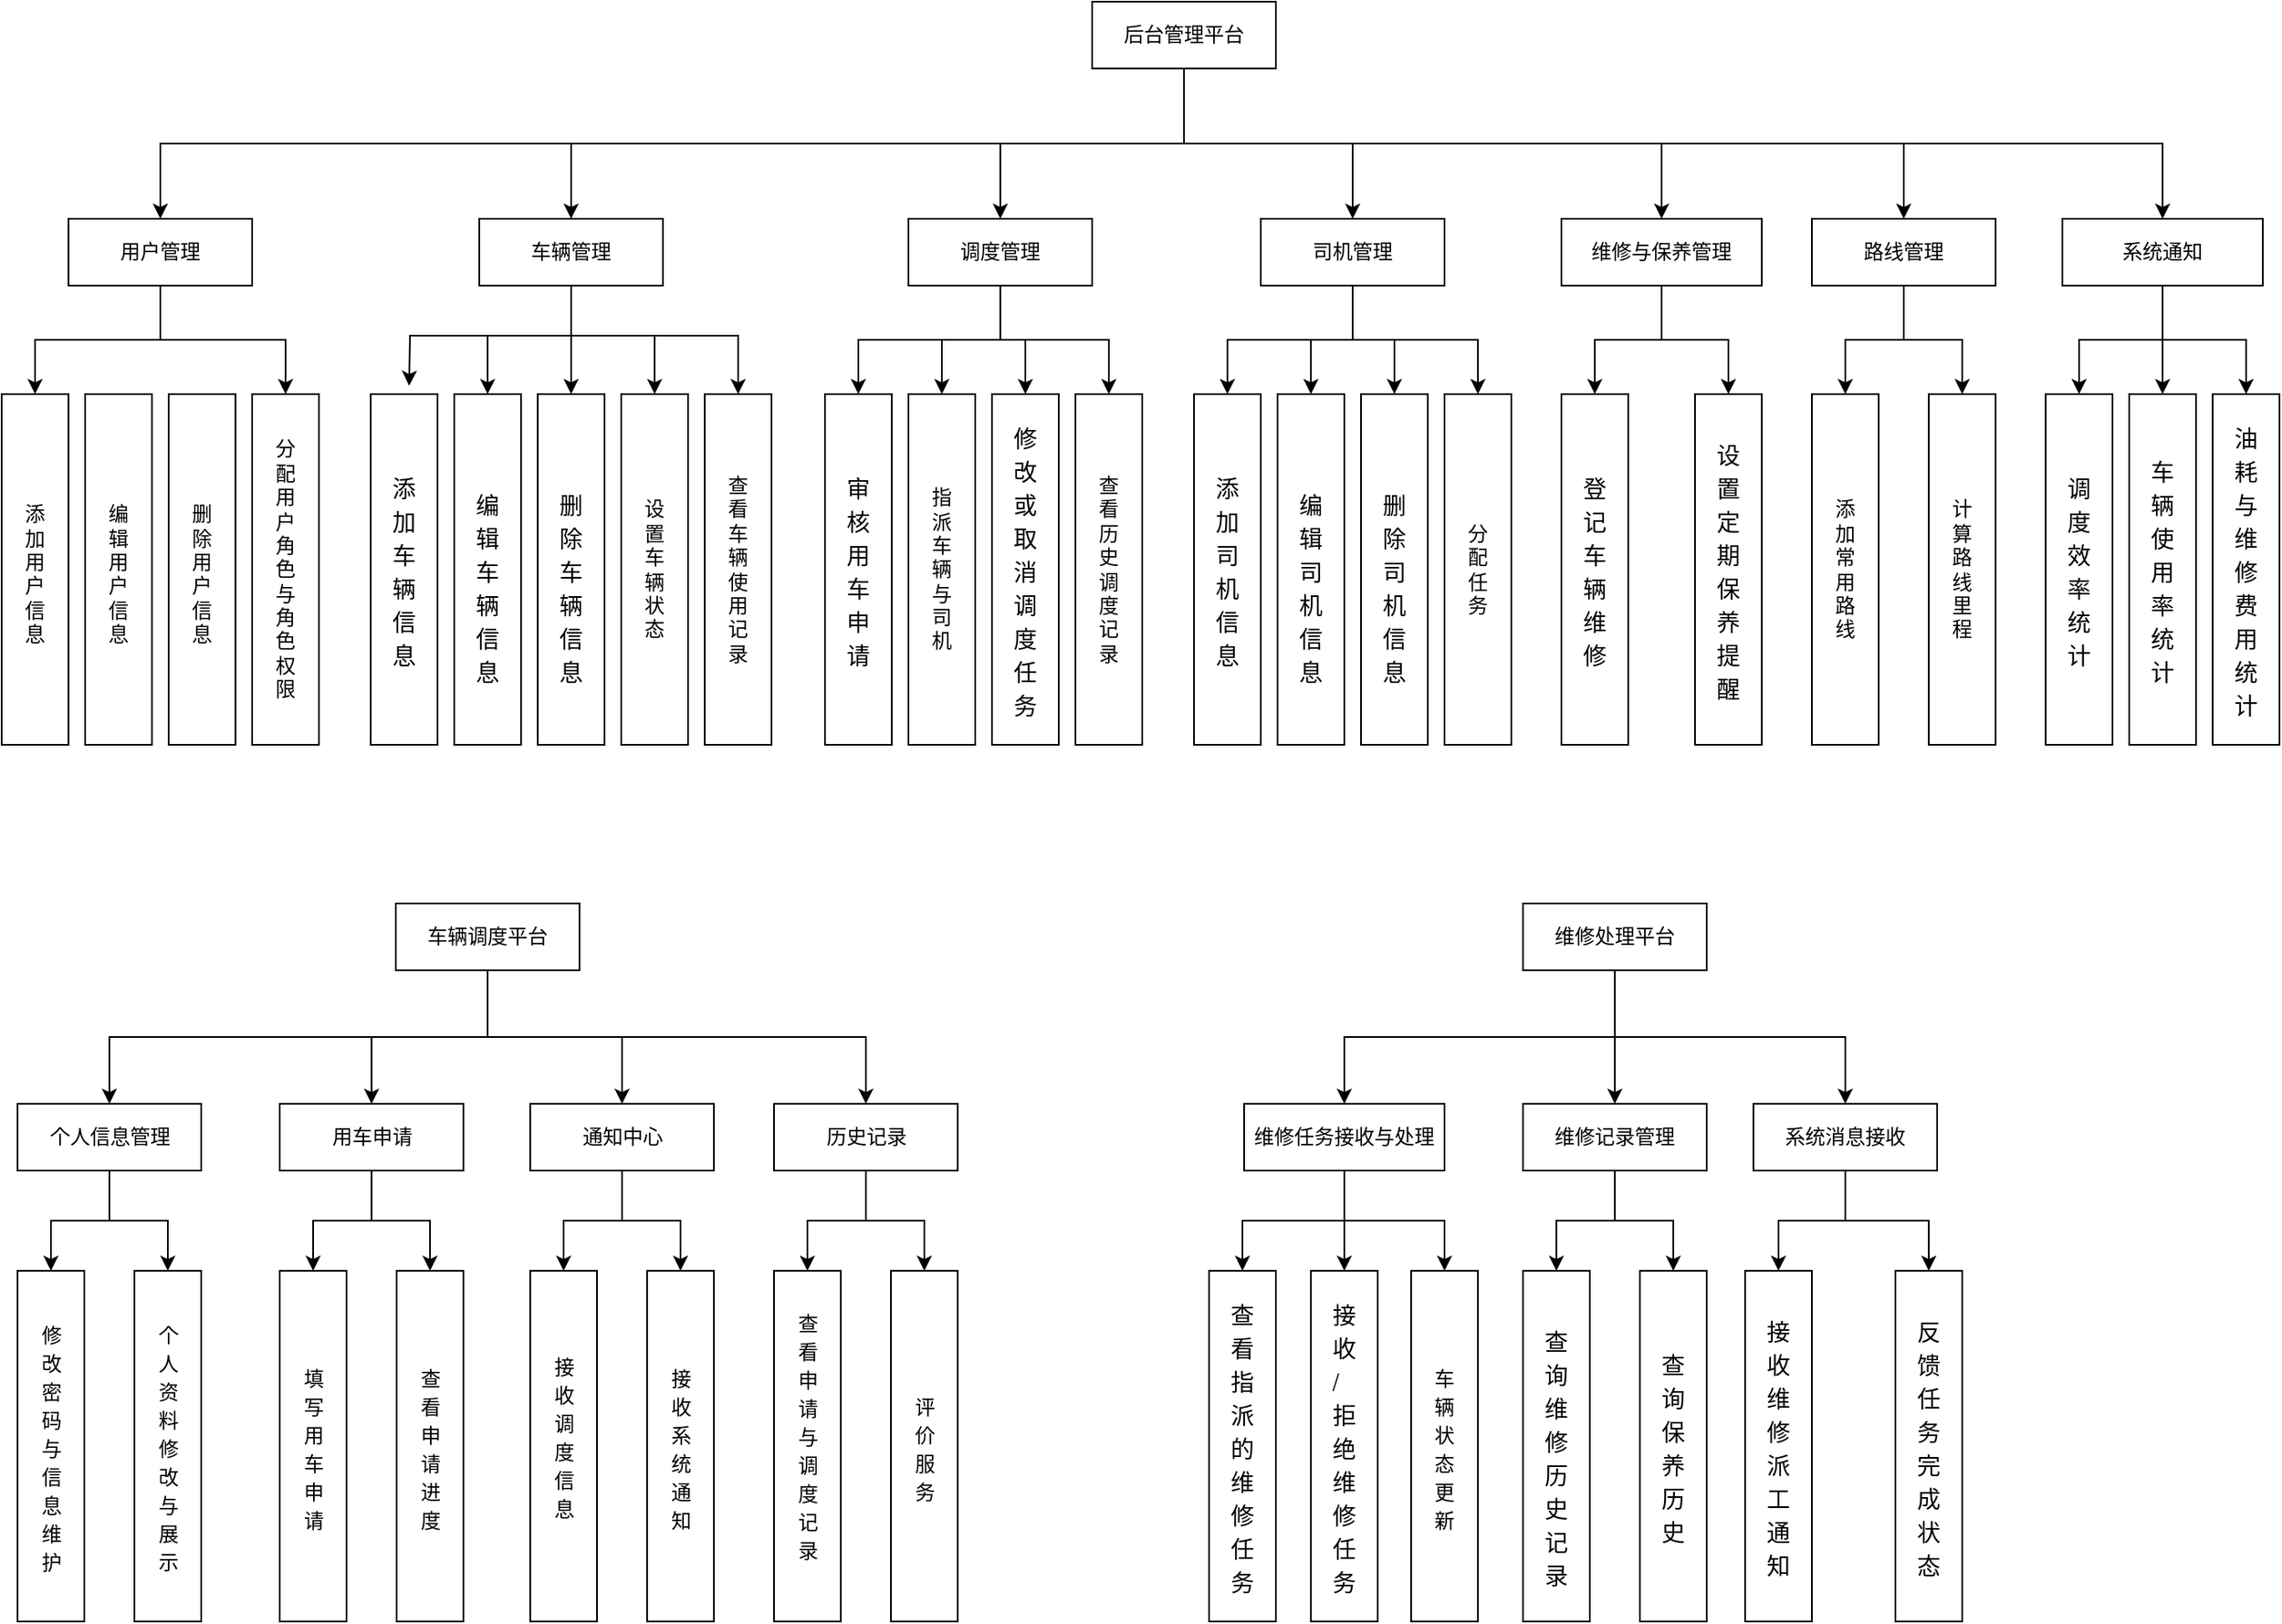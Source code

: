 <mxfile version="26.2.13">
  <diagram name="第 1 页" id="s6Zt4JftCdAL-PcY63Ga">
    <mxGraphModel dx="1915" dy="484" grid="1" gridSize="10" guides="1" tooltips="1" connect="1" arrows="1" fold="1" page="1" pageScale="1" pageWidth="827" pageHeight="1169" math="0" shadow="0">
      <root>
        <mxCell id="0" />
        <mxCell id="1" parent="0" />
        <mxCell id="hYvZs7dIv4GnI9GSwzJd-1" style="edgeStyle=orthogonalEdgeStyle;rounded=0;orthogonalLoop=1;jettySize=auto;html=1;exitX=0.5;exitY=1;exitDx=0;exitDy=0;entryX=0.5;entryY=0;entryDx=0;entryDy=0;" edge="1" parent="1" source="cLiR03jDhXUMSeaTz6I1-1" target="cLiR03jDhXUMSeaTz6I1-2">
          <mxGeometry relative="1" as="geometry" />
        </mxCell>
        <mxCell id="hYvZs7dIv4GnI9GSwzJd-4" style="edgeStyle=orthogonalEdgeStyle;rounded=0;orthogonalLoop=1;jettySize=auto;html=1;exitX=0.5;exitY=1;exitDx=0;exitDy=0;" edge="1" parent="1" source="cLiR03jDhXUMSeaTz6I1-1" target="cLiR03jDhXUMSeaTz6I1-8">
          <mxGeometry relative="1" as="geometry" />
        </mxCell>
        <mxCell id="hYvZs7dIv4GnI9GSwzJd-5" style="edgeStyle=orthogonalEdgeStyle;rounded=0;orthogonalLoop=1;jettySize=auto;html=1;exitX=0.5;exitY=1;exitDx=0;exitDy=0;entryX=0.5;entryY=0;entryDx=0;entryDy=0;" edge="1" parent="1" source="cLiR03jDhXUMSeaTz6I1-1" target="cLiR03jDhXUMSeaTz6I1-3">
          <mxGeometry relative="1" as="geometry" />
        </mxCell>
        <mxCell id="hYvZs7dIv4GnI9GSwzJd-6" style="edgeStyle=orthogonalEdgeStyle;rounded=0;orthogonalLoop=1;jettySize=auto;html=1;exitX=0.5;exitY=1;exitDx=0;exitDy=0;entryX=0.5;entryY=0;entryDx=0;entryDy=0;" edge="1" parent="1" source="cLiR03jDhXUMSeaTz6I1-1" target="cLiR03jDhXUMSeaTz6I1-4">
          <mxGeometry relative="1" as="geometry" />
        </mxCell>
        <mxCell id="hYvZs7dIv4GnI9GSwzJd-7" style="edgeStyle=orthogonalEdgeStyle;rounded=0;orthogonalLoop=1;jettySize=auto;html=1;exitX=0.5;exitY=1;exitDx=0;exitDy=0;entryX=0.5;entryY=0;entryDx=0;entryDy=0;" edge="1" parent="1" source="cLiR03jDhXUMSeaTz6I1-1" target="cLiR03jDhXUMSeaTz6I1-5">
          <mxGeometry relative="1" as="geometry" />
        </mxCell>
        <mxCell id="hYvZs7dIv4GnI9GSwzJd-9" style="edgeStyle=orthogonalEdgeStyle;rounded=0;orthogonalLoop=1;jettySize=auto;html=1;exitX=0.5;exitY=1;exitDx=0;exitDy=0;entryX=0.5;entryY=0;entryDx=0;entryDy=0;" edge="1" parent="1" source="cLiR03jDhXUMSeaTz6I1-1" target="cLiR03jDhXUMSeaTz6I1-7">
          <mxGeometry relative="1" as="geometry" />
        </mxCell>
        <mxCell id="cLiR03jDhXUMSeaTz6I1-1" value="&lt;font style=&quot;vertical-align: inherit;&quot;&gt;&lt;font style=&quot;vertical-align: inherit;&quot;&gt;后台管理平台&lt;/font&gt;&lt;/font&gt;" style="rounded=0;whiteSpace=wrap;html=1;" parent="1" vertex="1">
          <mxGeometry x="519" y="90" width="110" height="40" as="geometry" />
        </mxCell>
        <mxCell id="hYvZs7dIv4GnI9GSwzJd-76" style="edgeStyle=orthogonalEdgeStyle;rounded=0;orthogonalLoop=1;jettySize=auto;html=1;exitX=0.5;exitY=1;exitDx=0;exitDy=0;entryX=0.5;entryY=0;entryDx=0;entryDy=0;" edge="1" parent="1" source="cLiR03jDhXUMSeaTz6I1-2" target="hYvZs7dIv4GnI9GSwzJd-16">
          <mxGeometry relative="1" as="geometry" />
        </mxCell>
        <mxCell id="hYvZs7dIv4GnI9GSwzJd-77" style="edgeStyle=orthogonalEdgeStyle;rounded=0;orthogonalLoop=1;jettySize=auto;html=1;exitX=0.5;exitY=1;exitDx=0;exitDy=0;entryX=0.5;entryY=0;entryDx=0;entryDy=0;" edge="1" parent="1" source="cLiR03jDhXUMSeaTz6I1-2" target="hYvZs7dIv4GnI9GSwzJd-12">
          <mxGeometry relative="1" as="geometry" />
        </mxCell>
        <mxCell id="cLiR03jDhXUMSeaTz6I1-2" value="&lt;font style=&quot;vertical-align: inherit;&quot;&gt;&lt;font style=&quot;vertical-align: inherit;&quot;&gt;用户管理&lt;/font&gt;&lt;/font&gt;" style="rounded=0;whiteSpace=wrap;html=1;" parent="1" vertex="1">
          <mxGeometry x="-94" y="220" width="110" height="40" as="geometry" />
        </mxCell>
        <mxCell id="hYvZs7dIv4GnI9GSwzJd-78" style="edgeStyle=orthogonalEdgeStyle;rounded=0;orthogonalLoop=1;jettySize=auto;html=1;exitX=0.5;exitY=1;exitDx=0;exitDy=0;" edge="1" parent="1" source="cLiR03jDhXUMSeaTz6I1-3">
          <mxGeometry relative="1" as="geometry">
            <mxPoint x="110" y="320" as="targetPoint" />
          </mxGeometry>
        </mxCell>
        <mxCell id="hYvZs7dIv4GnI9GSwzJd-79" style="edgeStyle=orthogonalEdgeStyle;rounded=0;orthogonalLoop=1;jettySize=auto;html=1;exitX=0.5;exitY=1;exitDx=0;exitDy=0;entryX=0.5;entryY=0;entryDx=0;entryDy=0;" edge="1" parent="1" source="cLiR03jDhXUMSeaTz6I1-3" target="hYvZs7dIv4GnI9GSwzJd-19">
          <mxGeometry relative="1" as="geometry">
            <Array as="points">
              <mxPoint x="207" y="290" />
              <mxPoint x="307" y="290" />
            </Array>
          </mxGeometry>
        </mxCell>
        <mxCell id="hYvZs7dIv4GnI9GSwzJd-80" style="edgeStyle=orthogonalEdgeStyle;rounded=0;orthogonalLoop=1;jettySize=auto;html=1;exitX=0.5;exitY=1;exitDx=0;exitDy=0;entryX=0.5;entryY=0;entryDx=0;entryDy=0;" edge="1" parent="1" source="cLiR03jDhXUMSeaTz6I1-3" target="hYvZs7dIv4GnI9GSwzJd-11">
          <mxGeometry relative="1" as="geometry">
            <Array as="points">
              <mxPoint x="207" y="290" />
              <mxPoint x="257" y="290" />
            </Array>
          </mxGeometry>
        </mxCell>
        <mxCell id="hYvZs7dIv4GnI9GSwzJd-81" style="edgeStyle=orthogonalEdgeStyle;rounded=0;orthogonalLoop=1;jettySize=auto;html=1;exitX=0.5;exitY=1;exitDx=0;exitDy=0;entryX=0.5;entryY=0;entryDx=0;entryDy=0;" edge="1" parent="1" source="cLiR03jDhXUMSeaTz6I1-3" target="hYvZs7dIv4GnI9GSwzJd-14">
          <mxGeometry relative="1" as="geometry">
            <Array as="points">
              <mxPoint x="207" y="290" />
              <mxPoint x="157" y="290" />
            </Array>
          </mxGeometry>
        </mxCell>
        <mxCell id="hYvZs7dIv4GnI9GSwzJd-82" style="edgeStyle=orthogonalEdgeStyle;rounded=0;orthogonalLoop=1;jettySize=auto;html=1;exitX=0.5;exitY=1;exitDx=0;exitDy=0;entryX=0.5;entryY=0;entryDx=0;entryDy=0;" edge="1" parent="1" source="cLiR03jDhXUMSeaTz6I1-3" target="hYvZs7dIv4GnI9GSwzJd-15">
          <mxGeometry relative="1" as="geometry" />
        </mxCell>
        <mxCell id="cLiR03jDhXUMSeaTz6I1-3" value="&lt;font style=&quot;vertical-align: inherit;&quot;&gt;&lt;font style=&quot;vertical-align: inherit;&quot;&gt;&lt;font style=&quot;vertical-align: inherit;&quot;&gt;&lt;font style=&quot;vertical-align: inherit;&quot;&gt;车辆管理&lt;/font&gt;&lt;/font&gt;&lt;/font&gt;&lt;/font&gt;" style="rounded=0;whiteSpace=wrap;html=1;" parent="1" vertex="1">
          <mxGeometry x="152" y="220" width="110" height="40" as="geometry" />
        </mxCell>
        <mxCell id="hYvZs7dIv4GnI9GSwzJd-83" style="edgeStyle=orthogonalEdgeStyle;rounded=0;orthogonalLoop=1;jettySize=auto;html=1;exitX=0.5;exitY=1;exitDx=0;exitDy=0;" edge="1" parent="1" source="cLiR03jDhXUMSeaTz6I1-4" target="hYvZs7dIv4GnI9GSwzJd-21">
          <mxGeometry relative="1" as="geometry" />
        </mxCell>
        <mxCell id="hYvZs7dIv4GnI9GSwzJd-84" style="edgeStyle=orthogonalEdgeStyle;rounded=0;orthogonalLoop=1;jettySize=auto;html=1;exitX=0.5;exitY=1;exitDx=0;exitDy=0;entryX=0.5;entryY=0;entryDx=0;entryDy=0;" edge="1" parent="1" source="cLiR03jDhXUMSeaTz6I1-4" target="hYvZs7dIv4GnI9GSwzJd-20">
          <mxGeometry relative="1" as="geometry" />
        </mxCell>
        <mxCell id="hYvZs7dIv4GnI9GSwzJd-85" style="edgeStyle=orthogonalEdgeStyle;rounded=0;orthogonalLoop=1;jettySize=auto;html=1;exitX=0.5;exitY=1;exitDx=0;exitDy=0;entryX=0.5;entryY=0;entryDx=0;entryDy=0;" edge="1" parent="1" source="cLiR03jDhXUMSeaTz6I1-4" target="hYvZs7dIv4GnI9GSwzJd-22">
          <mxGeometry relative="1" as="geometry" />
        </mxCell>
        <mxCell id="hYvZs7dIv4GnI9GSwzJd-86" style="edgeStyle=orthogonalEdgeStyle;rounded=0;orthogonalLoop=1;jettySize=auto;html=1;exitX=0.5;exitY=1;exitDx=0;exitDy=0;entryX=0.5;entryY=0;entryDx=0;entryDy=0;" edge="1" parent="1" source="cLiR03jDhXUMSeaTz6I1-4" target="hYvZs7dIv4GnI9GSwzJd-23">
          <mxGeometry relative="1" as="geometry" />
        </mxCell>
        <mxCell id="cLiR03jDhXUMSeaTz6I1-4" value="&lt;font style=&quot;vertical-align: inherit;&quot;&gt;&lt;font style=&quot;vertical-align: inherit;&quot;&gt;调度管理&lt;/font&gt;&lt;/font&gt;" style="rounded=0;whiteSpace=wrap;html=1;" parent="1" vertex="1">
          <mxGeometry x="409" y="220" width="110" height="40" as="geometry" />
        </mxCell>
        <mxCell id="hYvZs7dIv4GnI9GSwzJd-94" style="edgeStyle=orthogonalEdgeStyle;rounded=0;orthogonalLoop=1;jettySize=auto;html=1;exitX=0.5;exitY=1;exitDx=0;exitDy=0;entryX=0.5;entryY=0;entryDx=0;entryDy=0;" edge="1" parent="1" source="cLiR03jDhXUMSeaTz6I1-5" target="hYvZs7dIv4GnI9GSwzJd-25">
          <mxGeometry relative="1" as="geometry" />
        </mxCell>
        <mxCell id="hYvZs7dIv4GnI9GSwzJd-95" style="edgeStyle=orthogonalEdgeStyle;rounded=0;orthogonalLoop=1;jettySize=auto;html=1;exitX=0.5;exitY=1;exitDx=0;exitDy=0;entryX=0.5;entryY=0;entryDx=0;entryDy=0;" edge="1" parent="1" source="cLiR03jDhXUMSeaTz6I1-5" target="hYvZs7dIv4GnI9GSwzJd-24">
          <mxGeometry relative="1" as="geometry" />
        </mxCell>
        <mxCell id="hYvZs7dIv4GnI9GSwzJd-96" style="edgeStyle=orthogonalEdgeStyle;rounded=0;orthogonalLoop=1;jettySize=auto;html=1;exitX=0.5;exitY=1;exitDx=0;exitDy=0;entryX=0.5;entryY=0;entryDx=0;entryDy=0;" edge="1" parent="1" source="cLiR03jDhXUMSeaTz6I1-5" target="hYvZs7dIv4GnI9GSwzJd-26">
          <mxGeometry relative="1" as="geometry" />
        </mxCell>
        <mxCell id="hYvZs7dIv4GnI9GSwzJd-97" style="edgeStyle=orthogonalEdgeStyle;rounded=0;orthogonalLoop=1;jettySize=auto;html=1;exitX=0.5;exitY=1;exitDx=0;exitDy=0;entryX=0.5;entryY=0;entryDx=0;entryDy=0;" edge="1" parent="1" source="cLiR03jDhXUMSeaTz6I1-5" target="hYvZs7dIv4GnI9GSwzJd-27">
          <mxGeometry relative="1" as="geometry" />
        </mxCell>
        <mxCell id="cLiR03jDhXUMSeaTz6I1-5" value="&lt;font style=&quot;vertical-align: inherit;&quot;&gt;&lt;font style=&quot;vertical-align: inherit;&quot;&gt;司机管理&lt;/font&gt;&lt;/font&gt;" style="rounded=0;whiteSpace=wrap;html=1;" parent="1" vertex="1">
          <mxGeometry x="620" y="220" width="110" height="40" as="geometry" />
        </mxCell>
        <mxCell id="hYvZs7dIv4GnI9GSwzJd-92" style="edgeStyle=orthogonalEdgeStyle;rounded=0;orthogonalLoop=1;jettySize=auto;html=1;exitX=0.5;exitY=1;exitDx=0;exitDy=0;entryX=0.5;entryY=0;entryDx=0;entryDy=0;" edge="1" parent="1" source="cLiR03jDhXUMSeaTz6I1-6" target="hYvZs7dIv4GnI9GSwzJd-29">
          <mxGeometry relative="1" as="geometry" />
        </mxCell>
        <mxCell id="hYvZs7dIv4GnI9GSwzJd-93" style="edgeStyle=orthogonalEdgeStyle;rounded=0;orthogonalLoop=1;jettySize=auto;html=1;exitX=0.5;exitY=1;exitDx=0;exitDy=0;entryX=0.5;entryY=0;entryDx=0;entryDy=0;" edge="1" parent="1" source="cLiR03jDhXUMSeaTz6I1-6" target="hYvZs7dIv4GnI9GSwzJd-30">
          <mxGeometry relative="1" as="geometry" />
        </mxCell>
        <mxCell id="cLiR03jDhXUMSeaTz6I1-6" value="&lt;font style=&quot;vertical-align: inherit;&quot;&gt;&lt;font style=&quot;vertical-align: inherit;&quot;&gt;&lt;font style=&quot;vertical-align: inherit;&quot;&gt;&lt;font style=&quot;vertical-align: inherit;&quot;&gt;维修与保养管理&lt;/font&gt;&lt;/font&gt;&lt;/font&gt;&lt;/font&gt;" style="rounded=0;whiteSpace=wrap;html=1;" parent="1" vertex="1">
          <mxGeometry x="800" y="220" width="120" height="40" as="geometry" />
        </mxCell>
        <mxCell id="hYvZs7dIv4GnI9GSwzJd-90" value="" style="edgeStyle=orthogonalEdgeStyle;rounded=0;orthogonalLoop=1;jettySize=auto;html=1;" edge="1" parent="1" source="cLiR03jDhXUMSeaTz6I1-7" target="hYvZs7dIv4GnI9GSwzJd-31">
          <mxGeometry relative="1" as="geometry" />
        </mxCell>
        <mxCell id="hYvZs7dIv4GnI9GSwzJd-91" style="edgeStyle=orthogonalEdgeStyle;rounded=0;orthogonalLoop=1;jettySize=auto;html=1;exitX=0.5;exitY=1;exitDx=0;exitDy=0;entryX=0.5;entryY=0;entryDx=0;entryDy=0;" edge="1" parent="1" source="cLiR03jDhXUMSeaTz6I1-7" target="hYvZs7dIv4GnI9GSwzJd-28">
          <mxGeometry relative="1" as="geometry" />
        </mxCell>
        <mxCell id="cLiR03jDhXUMSeaTz6I1-7" value="&lt;font style=&quot;vertical-align: inherit;&quot;&gt;&lt;font style=&quot;vertical-align: inherit;&quot;&gt;&lt;font style=&quot;vertical-align: inherit;&quot;&gt;&lt;font style=&quot;vertical-align: inherit;&quot;&gt;路线管理&lt;/font&gt;&lt;/font&gt;&lt;/font&gt;&lt;/font&gt;" style="rounded=0;whiteSpace=wrap;html=1;" parent="1" vertex="1">
          <mxGeometry x="950" y="220" width="110" height="40" as="geometry" />
        </mxCell>
        <mxCell id="hYvZs7dIv4GnI9GSwzJd-87" style="edgeStyle=orthogonalEdgeStyle;rounded=0;orthogonalLoop=1;jettySize=auto;html=1;exitX=0.5;exitY=1;exitDx=0;exitDy=0;entryX=0.5;entryY=0;entryDx=0;entryDy=0;" edge="1" parent="1" source="cLiR03jDhXUMSeaTz6I1-8" target="hYvZs7dIv4GnI9GSwzJd-33">
          <mxGeometry relative="1" as="geometry" />
        </mxCell>
        <mxCell id="hYvZs7dIv4GnI9GSwzJd-88" style="edgeStyle=orthogonalEdgeStyle;rounded=0;orthogonalLoop=1;jettySize=auto;html=1;exitX=0.5;exitY=1;exitDx=0;exitDy=0;entryX=0.5;entryY=0;entryDx=0;entryDy=0;" edge="1" parent="1" source="cLiR03jDhXUMSeaTz6I1-8" target="hYvZs7dIv4GnI9GSwzJd-35">
          <mxGeometry relative="1" as="geometry" />
        </mxCell>
        <mxCell id="hYvZs7dIv4GnI9GSwzJd-89" style="edgeStyle=orthogonalEdgeStyle;rounded=0;orthogonalLoop=1;jettySize=auto;html=1;exitX=0.5;exitY=1;exitDx=0;exitDy=0;entryX=0.5;entryY=0;entryDx=0;entryDy=0;" edge="1" parent="1" source="cLiR03jDhXUMSeaTz6I1-8" target="hYvZs7dIv4GnI9GSwzJd-34">
          <mxGeometry relative="1" as="geometry" />
        </mxCell>
        <mxCell id="cLiR03jDhXUMSeaTz6I1-8" value="&lt;font style=&quot;vertical-align: inherit;&quot;&gt;&lt;font style=&quot;vertical-align: inherit;&quot;&gt;&lt;font style=&quot;vertical-align: inherit;&quot;&gt;&lt;font style=&quot;vertical-align: inherit;&quot;&gt;系统通知&lt;/font&gt;&lt;/font&gt;&lt;/font&gt;&lt;/font&gt;" style="rounded=0;whiteSpace=wrap;html=1;" parent="1" vertex="1">
          <mxGeometry x="1100" y="220" width="120" height="40" as="geometry" />
        </mxCell>
        <mxCell id="hYvZs7dIv4GnI9GSwzJd-8" style="edgeStyle=orthogonalEdgeStyle;rounded=0;orthogonalLoop=1;jettySize=auto;html=1;exitX=0.5;exitY=1;exitDx=0;exitDy=0;entryX=0.5;entryY=0;entryDx=0;entryDy=0;" edge="1" parent="1" source="cLiR03jDhXUMSeaTz6I1-1" target="cLiR03jDhXUMSeaTz6I1-6">
          <mxGeometry relative="1" as="geometry" />
        </mxCell>
        <mxCell id="hYvZs7dIv4GnI9GSwzJd-11" value="设&lt;div&gt;置&lt;/div&gt;&lt;div&gt;车&lt;/div&gt;&lt;div&gt;辆&lt;/div&gt;&lt;div&gt;状&lt;/div&gt;&lt;div&gt;态&lt;/div&gt;" style="rounded=0;whiteSpace=wrap;html=1;" vertex="1" parent="1">
          <mxGeometry x="237" y="325" width="40" height="210" as="geometry" />
        </mxCell>
        <mxCell id="hYvZs7dIv4GnI9GSwzJd-12" value="分&lt;div&gt;配&lt;/div&gt;&lt;div&gt;用&lt;/div&gt;&lt;div&gt;户&lt;/div&gt;&lt;div&gt;角&lt;/div&gt;&lt;div&gt;色&lt;/div&gt;&lt;div&gt;与&lt;/div&gt;&lt;div&gt;角&lt;/div&gt;&lt;div&gt;色&lt;/div&gt;&lt;div&gt;权&lt;/div&gt;&lt;div&gt;限&lt;/div&gt;" style="rounded=0;whiteSpace=wrap;html=1;" vertex="1" parent="1">
          <mxGeometry x="16" y="325" width="40" height="210" as="geometry" />
        </mxCell>
        <mxCell id="hYvZs7dIv4GnI9GSwzJd-13" value="&lt;p style=&quot;margin: 0px; font-variant-numeric: normal; font-variant-east-asian: normal; font-variant-alternates: normal; font-size-adjust: none; font-kerning: auto; font-optical-sizing: auto; font-feature-settings: normal; font-variation-settings: normal; font-variant-position: normal; font-variant-emoji: normal; font-stretch: normal; font-size: 14px; line-height: normal; font-family: &amp;quot;Helvetica Neue&amp;quot;; text-align: start;&quot; class=&quot;p1&quot;&gt;添&lt;/p&gt;&lt;p style=&quot;margin: 0px; font-variant-numeric: normal; font-variant-east-asian: normal; font-variant-alternates: normal; font-size-adjust: none; font-kerning: auto; font-optical-sizing: auto; font-feature-settings: normal; font-variation-settings: normal; font-variant-position: normal; font-variant-emoji: normal; font-stretch: normal; font-size: 14px; line-height: normal; font-family: &amp;quot;Helvetica Neue&amp;quot;; text-align: start;&quot; class=&quot;p1&quot;&gt;加&lt;/p&gt;&lt;p style=&quot;margin: 0px; font-variant-numeric: normal; font-variant-east-asian: normal; font-variant-alternates: normal; font-size-adjust: none; font-kerning: auto; font-optical-sizing: auto; font-feature-settings: normal; font-variation-settings: normal; font-variant-position: normal; font-variant-emoji: normal; font-stretch: normal; font-size: 14px; line-height: normal; font-family: &amp;quot;Helvetica Neue&amp;quot;; text-align: start;&quot; class=&quot;p1&quot;&gt;车&lt;/p&gt;&lt;p style=&quot;margin: 0px; font-variant-numeric: normal; font-variant-east-asian: normal; font-variant-alternates: normal; font-size-adjust: none; font-kerning: auto; font-optical-sizing: auto; font-feature-settings: normal; font-variation-settings: normal; font-variant-position: normal; font-variant-emoji: normal; font-stretch: normal; font-size: 14px; line-height: normal; font-family: &amp;quot;Helvetica Neue&amp;quot;; text-align: start;&quot; class=&quot;p1&quot;&gt;辆&lt;/p&gt;&lt;p style=&quot;margin: 0px; font-variant-numeric: normal; font-variant-east-asian: normal; font-variant-alternates: normal; font-size-adjust: none; font-kerning: auto; font-optical-sizing: auto; font-feature-settings: normal; font-variation-settings: normal; font-variant-position: normal; font-variant-emoji: normal; font-stretch: normal; font-size: 14px; line-height: normal; font-family: &amp;quot;Helvetica Neue&amp;quot;; text-align: start;&quot; class=&quot;p1&quot;&gt;信&lt;/p&gt;&lt;p style=&quot;margin: 0px; font-variant-numeric: normal; font-variant-east-asian: normal; font-variant-alternates: normal; font-size-adjust: none; font-kerning: auto; font-optical-sizing: auto; font-feature-settings: normal; font-variation-settings: normal; font-variant-position: normal; font-variant-emoji: normal; font-stretch: normal; font-size: 14px; line-height: normal; font-family: &amp;quot;Helvetica Neue&amp;quot;; text-align: start;&quot; class=&quot;p1&quot;&gt;息&lt;/p&gt;" style="rounded=0;whiteSpace=wrap;html=1;" vertex="1" parent="1">
          <mxGeometry x="87" y="325" width="40" height="210" as="geometry" />
        </mxCell>
        <mxCell id="hYvZs7dIv4GnI9GSwzJd-14" value="&lt;p style=&quot;margin: 0px; font-variant-numeric: normal; font-variant-east-asian: normal; font-variant-alternates: normal; font-size-adjust: none; font-kerning: auto; font-optical-sizing: auto; font-feature-settings: normal; font-variation-settings: normal; font-variant-position: normal; font-variant-emoji: normal; font-stretch: normal; font-size: 14px; line-height: normal; font-family: &amp;quot;Helvetica Neue&amp;quot;; text-align: start;&quot; class=&quot;p1&quot;&gt;&lt;br&gt;&lt;/p&gt;&lt;p style=&quot;margin: 0px; font-variant-numeric: normal; font-variant-east-asian: normal; font-variant-alternates: normal; font-size-adjust: none; font-kerning: auto; font-optical-sizing: auto; font-feature-settings: normal; font-variation-settings: normal; font-variant-position: normal; font-variant-emoji: normal; font-stretch: normal; font-size: 14px; line-height: normal; font-family: &amp;quot;Helvetica Neue&amp;quot;; text-align: start;&quot; class=&quot;p1&quot;&gt;编&lt;/p&gt;&lt;p style=&quot;margin: 0px; font-variant-numeric: normal; font-variant-east-asian: normal; font-variant-alternates: normal; font-size-adjust: none; font-kerning: auto; font-optical-sizing: auto; font-feature-settings: normal; font-variation-settings: normal; font-variant-position: normal; font-variant-emoji: normal; font-stretch: normal; font-size: 14px; line-height: normal; font-family: &amp;quot;Helvetica Neue&amp;quot;; text-align: start;&quot; class=&quot;p1&quot;&gt;辑&lt;/p&gt;&lt;p style=&quot;margin: 0px; font-variant-numeric: normal; font-variant-east-asian: normal; font-variant-alternates: normal; font-size-adjust: none; font-kerning: auto; font-optical-sizing: auto; font-feature-settings: normal; font-variation-settings: normal; font-variant-position: normal; font-variant-emoji: normal; font-stretch: normal; font-size: 14px; line-height: normal; font-family: &amp;quot;Helvetica Neue&amp;quot;; text-align: start;&quot; class=&quot;p1&quot;&gt;车&lt;/p&gt;&lt;p style=&quot;margin: 0px; font-variant-numeric: normal; font-variant-east-asian: normal; font-variant-alternates: normal; font-size-adjust: none; font-kerning: auto; font-optical-sizing: auto; font-feature-settings: normal; font-variation-settings: normal; font-variant-position: normal; font-variant-emoji: normal; font-stretch: normal; font-size: 14px; line-height: normal; font-family: &amp;quot;Helvetica Neue&amp;quot;; text-align: start;&quot; class=&quot;p1&quot;&gt;辆&lt;/p&gt;&lt;p style=&quot;margin: 0px; font-variant-numeric: normal; font-variant-east-asian: normal; font-variant-alternates: normal; font-size-adjust: none; font-kerning: auto; font-optical-sizing: auto; font-feature-settings: normal; font-variation-settings: normal; font-variant-position: normal; font-variant-emoji: normal; font-stretch: normal; font-size: 14px; line-height: normal; font-family: &amp;quot;Helvetica Neue&amp;quot;; text-align: start;&quot; class=&quot;p1&quot;&gt;信&lt;/p&gt;&lt;p style=&quot;margin: 0px; font-variant-numeric: normal; font-variant-east-asian: normal; font-variant-alternates: normal; font-size-adjust: none; font-kerning: auto; font-optical-sizing: auto; font-feature-settings: normal; font-variation-settings: normal; font-variant-position: normal; font-variant-emoji: normal; font-stretch: normal; font-size: 14px; line-height: normal; font-family: &amp;quot;Helvetica Neue&amp;quot;; text-align: start;&quot; class=&quot;p1&quot;&gt;息&lt;/p&gt;" style="rounded=0;whiteSpace=wrap;html=1;" vertex="1" parent="1">
          <mxGeometry x="137" y="325" width="40" height="210" as="geometry" />
        </mxCell>
        <mxCell id="hYvZs7dIv4GnI9GSwzJd-15" value="&lt;p style=&quot;margin: 0px; font-variant-numeric: normal; font-variant-east-asian: normal; font-variant-alternates: normal; font-size-adjust: none; font-kerning: auto; font-optical-sizing: auto; font-feature-settings: normal; font-variation-settings: normal; font-variant-position: normal; font-variant-emoji: normal; font-stretch: normal; font-size: 14px; line-height: normal; font-family: &amp;quot;Helvetica Neue&amp;quot;; text-align: start;&quot; class=&quot;p1&quot;&gt;&lt;br&gt;&lt;/p&gt;&lt;p style=&quot;margin: 0px; font-variant-numeric: normal; font-variant-east-asian: normal; font-variant-alternates: normal; font-size-adjust: none; font-kerning: auto; font-optical-sizing: auto; font-feature-settings: normal; font-variation-settings: normal; font-variant-position: normal; font-variant-emoji: normal; font-stretch: normal; font-size: 14px; line-height: normal; font-family: &amp;quot;Helvetica Neue&amp;quot;; text-align: start;&quot; class=&quot;p1&quot;&gt;删&lt;/p&gt;&lt;p style=&quot;margin: 0px; font-variant-numeric: normal; font-variant-east-asian: normal; font-variant-alternates: normal; font-size-adjust: none; font-kerning: auto; font-optical-sizing: auto; font-feature-settings: normal; font-variation-settings: normal; font-variant-position: normal; font-variant-emoji: normal; font-stretch: normal; font-size: 14px; line-height: normal; font-family: &amp;quot;Helvetica Neue&amp;quot;; text-align: start;&quot; class=&quot;p1&quot;&gt;除&lt;/p&gt;&lt;p style=&quot;margin: 0px; font-variant-numeric: normal; font-variant-east-asian: normal; font-variant-alternates: normal; font-size-adjust: none; font-kerning: auto; font-optical-sizing: auto; font-feature-settings: normal; font-variation-settings: normal; font-variant-position: normal; font-variant-emoji: normal; font-stretch: normal; font-size: 14px; line-height: normal; font-family: &amp;quot;Helvetica Neue&amp;quot;; text-align: start;&quot; class=&quot;p1&quot;&gt;车&lt;/p&gt;&lt;p style=&quot;margin: 0px; font-variant-numeric: normal; font-variant-east-asian: normal; font-variant-alternates: normal; font-size-adjust: none; font-kerning: auto; font-optical-sizing: auto; font-feature-settings: normal; font-variation-settings: normal; font-variant-position: normal; font-variant-emoji: normal; font-stretch: normal; font-size: 14px; line-height: normal; font-family: &amp;quot;Helvetica Neue&amp;quot;; text-align: start;&quot; class=&quot;p1&quot;&gt;辆&lt;/p&gt;&lt;p style=&quot;margin: 0px; font-variant-numeric: normal; font-variant-east-asian: normal; font-variant-alternates: normal; font-size-adjust: none; font-kerning: auto; font-optical-sizing: auto; font-feature-settings: normal; font-variation-settings: normal; font-variant-position: normal; font-variant-emoji: normal; font-stretch: normal; font-size: 14px; line-height: normal; font-family: &amp;quot;Helvetica Neue&amp;quot;; text-align: start;&quot; class=&quot;p1&quot;&gt;信&lt;/p&gt;&lt;p style=&quot;margin: 0px; font-variant-numeric: normal; font-variant-east-asian: normal; font-variant-alternates: normal; font-size-adjust: none; font-kerning: auto; font-optical-sizing: auto; font-feature-settings: normal; font-variation-settings: normal; font-variant-position: normal; font-variant-emoji: normal; font-stretch: normal; font-size: 14px; line-height: normal; font-family: &amp;quot;Helvetica Neue&amp;quot;; text-align: start;&quot; class=&quot;p1&quot;&gt;息&lt;/p&gt;" style="rounded=0;whiteSpace=wrap;html=1;" vertex="1" parent="1">
          <mxGeometry x="187" y="325" width="40" height="210" as="geometry" />
        </mxCell>
        <mxCell id="hYvZs7dIv4GnI9GSwzJd-16" value="&lt;p style=&quot;margin: 0px; font-variant-numeric: normal; font-variant-east-asian: normal; font-variant-alternates: normal; font-size-adjust: none; font-kerning: auto; font-optical-sizing: auto; font-feature-settings: normal; font-variation-settings: normal; font-variant-position: normal; font-variant-emoji: normal; font-stretch: normal; font-size: 14px; line-height: normal; font-family: &amp;quot;Helvetica Neue&amp;quot;; text-align: start;&quot; class=&quot;p1&quot;&gt;&lt;span style=&quot;font-family: Helvetica; font-size: 12px; text-align: center;&quot;&gt;添&lt;/span&gt;&lt;/p&gt;&lt;div&gt;加&lt;/div&gt;&lt;div&gt;用&lt;/div&gt;&lt;div&gt;户&lt;/div&gt;&lt;div&gt;信&lt;/div&gt;&lt;div&gt;息&lt;/div&gt;" style="rounded=0;whiteSpace=wrap;html=1;" vertex="1" parent="1">
          <mxGeometry x="-134" y="325" width="40" height="210" as="geometry" />
        </mxCell>
        <mxCell id="hYvZs7dIv4GnI9GSwzJd-17" value="&lt;p style=&quot;margin: 0px; font-variant-numeric: normal; font-variant-east-asian: normal; font-variant-alternates: normal; font-size-adjust: none; font-kerning: auto; font-optical-sizing: auto; font-feature-settings: normal; font-variation-settings: normal; font-variant-position: normal; font-variant-emoji: normal; font-stretch: normal; font-size: 14px; line-height: normal; font-family: &amp;quot;Helvetica Neue&amp;quot;; text-align: start;&quot; class=&quot;p1&quot;&gt;&lt;span style=&quot;background-color: transparent; color: light-dark(rgb(0, 0, 0), rgb(255, 255, 255)); font-family: Helvetica; font-size: 12px; text-align: center;&quot;&gt;编&lt;/span&gt;&lt;/p&gt;&lt;div&gt;辑&lt;/div&gt;&lt;div&gt;用&lt;/div&gt;&lt;div&gt;户&lt;/div&gt;&lt;div&gt;信&lt;/div&gt;&lt;div&gt;息&lt;/div&gt;" style="rounded=0;whiteSpace=wrap;html=1;" vertex="1" parent="1">
          <mxGeometry x="-84" y="325" width="40" height="210" as="geometry" />
        </mxCell>
        <mxCell id="hYvZs7dIv4GnI9GSwzJd-18" value="&lt;p style=&quot;margin: 0px; font-variant-numeric: normal; font-variant-east-asian: normal; font-variant-alternates: normal; font-size-adjust: none; font-kerning: auto; font-optical-sizing: auto; font-feature-settings: normal; font-variation-settings: normal; font-variant-position: normal; font-variant-emoji: normal; font-stretch: normal; font-size: 14px; line-height: normal; font-family: &amp;quot;Helvetica Neue&amp;quot;; text-align: start;&quot; class=&quot;p1&quot;&gt;&lt;span style=&quot;background-color: transparent; color: light-dark(rgb(0, 0, 0), rgb(255, 255, 255)); font-family: Helvetica; font-size: 12px; text-align: center;&quot;&gt;删&lt;/span&gt;&lt;/p&gt;&lt;div&gt;除&lt;/div&gt;&lt;div&gt;用&lt;/div&gt;&lt;div&gt;户&lt;/div&gt;&lt;div&gt;信&lt;/div&gt;&lt;div&gt;息&lt;/div&gt;" style="rounded=0;whiteSpace=wrap;html=1;" vertex="1" parent="1">
          <mxGeometry x="-34" y="325" width="40" height="210" as="geometry" />
        </mxCell>
        <mxCell id="hYvZs7dIv4GnI9GSwzJd-19" value="查&lt;div&gt;看&lt;/div&gt;&lt;div&gt;车&lt;/div&gt;&lt;div&gt;辆&lt;/div&gt;&lt;div&gt;使&lt;/div&gt;&lt;div&gt;用&lt;/div&gt;&lt;div&gt;记&lt;/div&gt;&lt;div&gt;录&lt;/div&gt;" style="rounded=0;whiteSpace=wrap;html=1;" vertex="1" parent="1">
          <mxGeometry x="287" y="325" width="40" height="210" as="geometry" />
        </mxCell>
        <mxCell id="hYvZs7dIv4GnI9GSwzJd-20" value="查&lt;div&gt;看&lt;/div&gt;&lt;div&gt;历&lt;/div&gt;&lt;div&gt;史&lt;/div&gt;&lt;div&gt;调&lt;/div&gt;&lt;div&gt;度&lt;/div&gt;&lt;div&gt;记&lt;/div&gt;&lt;div&gt;录&lt;/div&gt;" style="rounded=0;whiteSpace=wrap;html=1;" vertex="1" parent="1">
          <mxGeometry x="509" y="325" width="40" height="210" as="geometry" />
        </mxCell>
        <mxCell id="hYvZs7dIv4GnI9GSwzJd-21" value="&lt;p style=&quot;margin: 0px; font-variant-numeric: normal; font-variant-east-asian: normal; font-variant-alternates: normal; font-size-adjust: none; font-kerning: auto; font-optical-sizing: auto; font-feature-settings: normal; font-variation-settings: normal; font-variant-position: normal; font-variant-emoji: normal; font-stretch: normal; font-size: 14px; line-height: normal; font-family: &amp;quot;Helvetica Neue&amp;quot;; text-align: start;&quot; class=&quot;p1&quot;&gt;审&lt;/p&gt;&lt;p style=&quot;margin: 0px; font-variant-numeric: normal; font-variant-east-asian: normal; font-variant-alternates: normal; font-size-adjust: none; font-kerning: auto; font-optical-sizing: auto; font-feature-settings: normal; font-variation-settings: normal; font-variant-position: normal; font-variant-emoji: normal; font-stretch: normal; font-size: 14px; line-height: normal; font-family: &amp;quot;Helvetica Neue&amp;quot;; text-align: start;&quot; class=&quot;p1&quot;&gt;核&lt;/p&gt;&lt;p style=&quot;margin: 0px; font-variant-numeric: normal; font-variant-east-asian: normal; font-variant-alternates: normal; font-size-adjust: none; font-kerning: auto; font-optical-sizing: auto; font-feature-settings: normal; font-variation-settings: normal; font-variant-position: normal; font-variant-emoji: normal; font-stretch: normal; font-size: 14px; line-height: normal; font-family: &amp;quot;Helvetica Neue&amp;quot;; text-align: start;&quot; class=&quot;p1&quot;&gt;用&lt;/p&gt;&lt;p style=&quot;margin: 0px; font-variant-numeric: normal; font-variant-east-asian: normal; font-variant-alternates: normal; font-size-adjust: none; font-kerning: auto; font-optical-sizing: auto; font-feature-settings: normal; font-variation-settings: normal; font-variant-position: normal; font-variant-emoji: normal; font-stretch: normal; font-size: 14px; line-height: normal; font-family: &amp;quot;Helvetica Neue&amp;quot;; text-align: start;&quot; class=&quot;p1&quot;&gt;车&lt;/p&gt;&lt;p style=&quot;margin: 0px; font-variant-numeric: normal; font-variant-east-asian: normal; font-variant-alternates: normal; font-size-adjust: none; font-kerning: auto; font-optical-sizing: auto; font-feature-settings: normal; font-variation-settings: normal; font-variant-position: normal; font-variant-emoji: normal; font-stretch: normal; font-size: 14px; line-height: normal; font-family: &amp;quot;Helvetica Neue&amp;quot;; text-align: start;&quot; class=&quot;p1&quot;&gt;申&lt;/p&gt;&lt;p style=&quot;margin: 0px; font-variant-numeric: normal; font-variant-east-asian: normal; font-variant-alternates: normal; font-size-adjust: none; font-kerning: auto; font-optical-sizing: auto; font-feature-settings: normal; font-variation-settings: normal; font-variant-position: normal; font-variant-emoji: normal; font-stretch: normal; font-size: 14px; line-height: normal; font-family: &amp;quot;Helvetica Neue&amp;quot;; text-align: start;&quot; class=&quot;p1&quot;&gt;请&lt;/p&gt;" style="rounded=0;whiteSpace=wrap;html=1;" vertex="1" parent="1">
          <mxGeometry x="359" y="325" width="40" height="210" as="geometry" />
        </mxCell>
        <mxCell id="hYvZs7dIv4GnI9GSwzJd-22" value="指&lt;div&gt;派&lt;/div&gt;&lt;div&gt;车&lt;/div&gt;&lt;div&gt;辆&lt;/div&gt;&lt;div&gt;与&lt;/div&gt;&lt;div&gt;司&lt;/div&gt;&lt;div&gt;机&lt;/div&gt;" style="rounded=0;whiteSpace=wrap;html=1;" vertex="1" parent="1">
          <mxGeometry x="409" y="325" width="40" height="210" as="geometry" />
        </mxCell>
        <mxCell id="hYvZs7dIv4GnI9GSwzJd-23" value="&lt;p style=&quot;margin: 0px; font-variant-numeric: normal; font-variant-east-asian: normal; font-variant-alternates: normal; font-size-adjust: none; font-kerning: auto; font-optical-sizing: auto; font-feature-settings: normal; font-variation-settings: normal; font-variant-position: normal; font-variant-emoji: normal; font-stretch: normal; font-size: 14px; line-height: normal; font-family: &amp;quot;Helvetica Neue&amp;quot;; text-align: start;&quot; class=&quot;p1&quot;&gt;修&lt;/p&gt;&lt;p style=&quot;margin: 0px; font-variant-numeric: normal; font-variant-east-asian: normal; font-variant-alternates: normal; font-size-adjust: none; font-kerning: auto; font-optical-sizing: auto; font-feature-settings: normal; font-variation-settings: normal; font-variant-position: normal; font-variant-emoji: normal; font-stretch: normal; font-size: 14px; line-height: normal; font-family: &amp;quot;Helvetica Neue&amp;quot;; text-align: start;&quot; class=&quot;p1&quot;&gt;改&lt;/p&gt;&lt;p style=&quot;margin: 0px; font-variant-numeric: normal; font-variant-east-asian: normal; font-variant-alternates: normal; font-size-adjust: none; font-kerning: auto; font-optical-sizing: auto; font-feature-settings: normal; font-variation-settings: normal; font-variant-position: normal; font-variant-emoji: normal; font-stretch: normal; font-size: 14px; line-height: normal; font-family: &amp;quot;Helvetica Neue&amp;quot;; text-align: start;&quot; class=&quot;p1&quot;&gt;或&lt;/p&gt;&lt;p style=&quot;margin: 0px; font-variant-numeric: normal; font-variant-east-asian: normal; font-variant-alternates: normal; font-size-adjust: none; font-kerning: auto; font-optical-sizing: auto; font-feature-settings: normal; font-variation-settings: normal; font-variant-position: normal; font-variant-emoji: normal; font-stretch: normal; font-size: 14px; line-height: normal; font-family: &amp;quot;Helvetica Neue&amp;quot;; text-align: start;&quot; class=&quot;p1&quot;&gt;取&lt;/p&gt;&lt;p style=&quot;margin: 0px; font-variant-numeric: normal; font-variant-east-asian: normal; font-variant-alternates: normal; font-size-adjust: none; font-kerning: auto; font-optical-sizing: auto; font-feature-settings: normal; font-variation-settings: normal; font-variant-position: normal; font-variant-emoji: normal; font-stretch: normal; font-size: 14px; line-height: normal; font-family: &amp;quot;Helvetica Neue&amp;quot;; text-align: start;&quot; class=&quot;p1&quot;&gt;消&lt;/p&gt;&lt;p style=&quot;margin: 0px; font-variant-numeric: normal; font-variant-east-asian: normal; font-variant-alternates: normal; font-size-adjust: none; font-kerning: auto; font-optical-sizing: auto; font-feature-settings: normal; font-variation-settings: normal; font-variant-position: normal; font-variant-emoji: normal; font-stretch: normal; font-size: 14px; line-height: normal; font-family: &amp;quot;Helvetica Neue&amp;quot;; text-align: start;&quot; class=&quot;p1&quot;&gt;调&lt;/p&gt;&lt;p style=&quot;margin: 0px; font-variant-numeric: normal; font-variant-east-asian: normal; font-variant-alternates: normal; font-size-adjust: none; font-kerning: auto; font-optical-sizing: auto; font-feature-settings: normal; font-variation-settings: normal; font-variant-position: normal; font-variant-emoji: normal; font-stretch: normal; font-size: 14px; line-height: normal; font-family: &amp;quot;Helvetica Neue&amp;quot;; text-align: start;&quot; class=&quot;p1&quot;&gt;度&lt;/p&gt;&lt;p style=&quot;margin: 0px; font-variant-numeric: normal; font-variant-east-asian: normal; font-variant-alternates: normal; font-size-adjust: none; font-kerning: auto; font-optical-sizing: auto; font-feature-settings: normal; font-variation-settings: normal; font-variant-position: normal; font-variant-emoji: normal; font-stretch: normal; font-size: 14px; line-height: normal; font-family: &amp;quot;Helvetica Neue&amp;quot;; text-align: start;&quot; class=&quot;p1&quot;&gt;任&lt;/p&gt;&lt;p style=&quot;margin: 0px; font-variant-numeric: normal; font-variant-east-asian: normal; font-variant-alternates: normal; font-size-adjust: none; font-kerning: auto; font-optical-sizing: auto; font-feature-settings: normal; font-variation-settings: normal; font-variant-position: normal; font-variant-emoji: normal; font-stretch: normal; font-size: 14px; line-height: normal; font-family: &amp;quot;Helvetica Neue&amp;quot;; text-align: start;&quot; class=&quot;p1&quot;&gt;务&lt;/p&gt;" style="rounded=0;whiteSpace=wrap;html=1;" vertex="1" parent="1">
          <mxGeometry x="459" y="325" width="40" height="210" as="geometry" />
        </mxCell>
        <mxCell id="hYvZs7dIv4GnI9GSwzJd-24" value="分&lt;div&gt;配&lt;/div&gt;&lt;div&gt;任&lt;/div&gt;&lt;div&gt;务&lt;/div&gt;" style="rounded=0;whiteSpace=wrap;html=1;" vertex="1" parent="1">
          <mxGeometry x="730" y="325" width="40" height="210" as="geometry" />
        </mxCell>
        <mxCell id="hYvZs7dIv4GnI9GSwzJd-25" value="&lt;p style=&quot;margin: 0px; font-variant-numeric: normal; font-variant-east-asian: normal; font-variant-alternates: normal; font-size-adjust: none; font-kerning: auto; font-optical-sizing: auto; font-feature-settings: normal; font-variation-settings: normal; font-variant-position: normal; font-variant-emoji: normal; font-stretch: normal; font-size: 14px; line-height: normal; font-family: &amp;quot;Helvetica Neue&amp;quot;; text-align: start;&quot; class=&quot;p1&quot;&gt;添&lt;/p&gt;&lt;p style=&quot;margin: 0px; font-variant-numeric: normal; font-variant-east-asian: normal; font-variant-alternates: normal; font-size-adjust: none; font-kerning: auto; font-optical-sizing: auto; font-feature-settings: normal; font-variation-settings: normal; font-variant-position: normal; font-variant-emoji: normal; font-stretch: normal; font-size: 14px; line-height: normal; font-family: &amp;quot;Helvetica Neue&amp;quot;; text-align: start;&quot; class=&quot;p1&quot;&gt;加&lt;/p&gt;&lt;p style=&quot;margin: 0px; font-variant-numeric: normal; font-variant-east-asian: normal; font-variant-alternates: normal; font-size-adjust: none; font-kerning: auto; font-optical-sizing: auto; font-feature-settings: normal; font-variation-settings: normal; font-variant-position: normal; font-variant-emoji: normal; font-stretch: normal; font-size: 14px; line-height: normal; font-family: &amp;quot;Helvetica Neue&amp;quot;; text-align: start;&quot; class=&quot;p1&quot;&gt;司&lt;/p&gt;&lt;p style=&quot;margin: 0px; font-variant-numeric: normal; font-variant-east-asian: normal; font-variant-alternates: normal; font-size-adjust: none; font-kerning: auto; font-optical-sizing: auto; font-feature-settings: normal; font-variation-settings: normal; font-variant-position: normal; font-variant-emoji: normal; font-stretch: normal; font-size: 14px; line-height: normal; font-family: &amp;quot;Helvetica Neue&amp;quot;; text-align: start;&quot; class=&quot;p1&quot;&gt;机&lt;/p&gt;&lt;p style=&quot;margin: 0px; font-variant-numeric: normal; font-variant-east-asian: normal; font-variant-alternates: normal; font-size-adjust: none; font-kerning: auto; font-optical-sizing: auto; font-feature-settings: normal; font-variation-settings: normal; font-variant-position: normal; font-variant-emoji: normal; font-stretch: normal; font-size: 14px; line-height: normal; font-family: &amp;quot;Helvetica Neue&amp;quot;; text-align: start;&quot; class=&quot;p1&quot;&gt;信&lt;/p&gt;&lt;p style=&quot;margin: 0px; font-variant-numeric: normal; font-variant-east-asian: normal; font-variant-alternates: normal; font-size-adjust: none; font-kerning: auto; font-optical-sizing: auto; font-feature-settings: normal; font-variation-settings: normal; font-variant-position: normal; font-variant-emoji: normal; font-stretch: normal; font-size: 14px; line-height: normal; font-family: &amp;quot;Helvetica Neue&amp;quot;; text-align: start;&quot; class=&quot;p1&quot;&gt;息&lt;/p&gt;" style="rounded=0;whiteSpace=wrap;html=1;" vertex="1" parent="1">
          <mxGeometry x="580" y="325" width="40" height="210" as="geometry" />
        </mxCell>
        <mxCell id="hYvZs7dIv4GnI9GSwzJd-26" value="&lt;p style=&quot;margin: 0px; font-variant-numeric: normal; font-variant-east-asian: normal; font-variant-alternates: normal; font-size-adjust: none; font-kerning: auto; font-optical-sizing: auto; font-feature-settings: normal; font-variation-settings: normal; font-variant-position: normal; font-variant-emoji: normal; font-stretch: normal; font-size: 14px; line-height: normal; font-family: &amp;quot;Helvetica Neue&amp;quot;; text-align: start;&quot; class=&quot;p1&quot;&gt;&lt;br&gt;&lt;/p&gt;&lt;p style=&quot;margin: 0px; font-variant-numeric: normal; font-variant-east-asian: normal; font-variant-alternates: normal; font-size-adjust: none; font-kerning: auto; font-optical-sizing: auto; font-feature-settings: normal; font-variation-settings: normal; font-variant-position: normal; font-variant-emoji: normal; font-stretch: normal; font-size: 14px; line-height: normal; font-family: &amp;quot;Helvetica Neue&amp;quot;; text-align: start;&quot; class=&quot;p1&quot;&gt;编&lt;/p&gt;&lt;p style=&quot;margin: 0px; font-variant-numeric: normal; font-variant-east-asian: normal; font-variant-alternates: normal; font-size-adjust: none; font-kerning: auto; font-optical-sizing: auto; font-feature-settings: normal; font-variation-settings: normal; font-variant-position: normal; font-variant-emoji: normal; font-stretch: normal; font-size: 14px; line-height: normal; font-family: &amp;quot;Helvetica Neue&amp;quot;; text-align: start;&quot; class=&quot;p1&quot;&gt;辑&lt;/p&gt;&lt;p style=&quot;margin: 0px; font-variant-numeric: normal; font-variant-east-asian: normal; font-variant-alternates: normal; font-size-adjust: none; font-kerning: auto; font-optical-sizing: auto; font-feature-settings: normal; font-variation-settings: normal; font-variant-position: normal; font-variant-emoji: normal; font-stretch: normal; font-size: 14px; line-height: normal; font-family: &amp;quot;Helvetica Neue&amp;quot;; text-align: start;&quot; class=&quot;p1&quot;&gt;司&lt;/p&gt;&lt;p style=&quot;margin: 0px; font-variant-numeric: normal; font-variant-east-asian: normal; font-variant-alternates: normal; font-size-adjust: none; font-kerning: auto; font-optical-sizing: auto; font-feature-settings: normal; font-variation-settings: normal; font-variant-position: normal; font-variant-emoji: normal; font-stretch: normal; font-size: 14px; line-height: normal; font-family: &amp;quot;Helvetica Neue&amp;quot;; text-align: start;&quot; class=&quot;p1&quot;&gt;机&lt;/p&gt;&lt;p style=&quot;margin: 0px; font-variant-numeric: normal; font-variant-east-asian: normal; font-variant-alternates: normal; font-size-adjust: none; font-kerning: auto; font-optical-sizing: auto; font-feature-settings: normal; font-variation-settings: normal; font-variant-position: normal; font-variant-emoji: normal; font-stretch: normal; font-size: 14px; line-height: normal; font-family: &amp;quot;Helvetica Neue&amp;quot;; text-align: start;&quot; class=&quot;p1&quot;&gt;信&lt;/p&gt;&lt;p style=&quot;margin: 0px; font-variant-numeric: normal; font-variant-east-asian: normal; font-variant-alternates: normal; font-size-adjust: none; font-kerning: auto; font-optical-sizing: auto; font-feature-settings: normal; font-variation-settings: normal; font-variant-position: normal; font-variant-emoji: normal; font-stretch: normal; font-size: 14px; line-height: normal; font-family: &amp;quot;Helvetica Neue&amp;quot;; text-align: start;&quot; class=&quot;p1&quot;&gt;息&lt;/p&gt;" style="rounded=0;whiteSpace=wrap;html=1;" vertex="1" parent="1">
          <mxGeometry x="630" y="325" width="40" height="210" as="geometry" />
        </mxCell>
        <mxCell id="hYvZs7dIv4GnI9GSwzJd-27" value="&lt;p style=&quot;margin: 0px; font-variant-numeric: normal; font-variant-east-asian: normal; font-variant-alternates: normal; font-size-adjust: none; font-kerning: auto; font-optical-sizing: auto; font-feature-settings: normal; font-variation-settings: normal; font-variant-position: normal; font-variant-emoji: normal; font-stretch: normal; font-size: 14px; line-height: normal; font-family: &amp;quot;Helvetica Neue&amp;quot;; text-align: start;&quot; class=&quot;p1&quot;&gt;&lt;br&gt;&lt;/p&gt;&lt;p style=&quot;margin: 0px; font-variant-numeric: normal; font-variant-east-asian: normal; font-variant-alternates: normal; font-size-adjust: none; font-kerning: auto; font-optical-sizing: auto; font-feature-settings: normal; font-variation-settings: normal; font-variant-position: normal; font-variant-emoji: normal; font-stretch: normal; font-size: 14px; line-height: normal; font-family: &amp;quot;Helvetica Neue&amp;quot;; text-align: start;&quot; class=&quot;p1&quot;&gt;删&lt;/p&gt;&lt;p style=&quot;margin: 0px; font-variant-numeric: normal; font-variant-east-asian: normal; font-variant-alternates: normal; font-size-adjust: none; font-kerning: auto; font-optical-sizing: auto; font-feature-settings: normal; font-variation-settings: normal; font-variant-position: normal; font-variant-emoji: normal; font-stretch: normal; font-size: 14px; line-height: normal; font-family: &amp;quot;Helvetica Neue&amp;quot;; text-align: start;&quot; class=&quot;p1&quot;&gt;除&lt;/p&gt;&lt;p style=&quot;margin: 0px; font-variant-numeric: normal; font-variant-east-asian: normal; font-variant-alternates: normal; font-size-adjust: none; font-kerning: auto; font-optical-sizing: auto; font-feature-settings: normal; font-variation-settings: normal; font-variant-position: normal; font-variant-emoji: normal; font-stretch: normal; font-size: 14px; line-height: normal; font-family: &amp;quot;Helvetica Neue&amp;quot;; text-align: start;&quot; class=&quot;p1&quot;&gt;司&lt;/p&gt;&lt;p style=&quot;margin: 0px; font-variant-numeric: normal; font-variant-east-asian: normal; font-variant-alternates: normal; font-size-adjust: none; font-kerning: auto; font-optical-sizing: auto; font-feature-settings: normal; font-variation-settings: normal; font-variant-position: normal; font-variant-emoji: normal; font-stretch: normal; font-size: 14px; line-height: normal; font-family: &amp;quot;Helvetica Neue&amp;quot;; text-align: start;&quot; class=&quot;p1&quot;&gt;机&lt;/p&gt;&lt;p style=&quot;margin: 0px; font-variant-numeric: normal; font-variant-east-asian: normal; font-variant-alternates: normal; font-size-adjust: none; font-kerning: auto; font-optical-sizing: auto; font-feature-settings: normal; font-variation-settings: normal; font-variant-position: normal; font-variant-emoji: normal; font-stretch: normal; font-size: 14px; line-height: normal; font-family: &amp;quot;Helvetica Neue&amp;quot;; text-align: start;&quot; class=&quot;p1&quot;&gt;信&lt;/p&gt;&lt;p style=&quot;margin: 0px; font-variant-numeric: normal; font-variant-east-asian: normal; font-variant-alternates: normal; font-size-adjust: none; font-kerning: auto; font-optical-sizing: auto; font-feature-settings: normal; font-variation-settings: normal; font-variant-position: normal; font-variant-emoji: normal; font-stretch: normal; font-size: 14px; line-height: normal; font-family: &amp;quot;Helvetica Neue&amp;quot;; text-align: start;&quot; class=&quot;p1&quot;&gt;息&lt;/p&gt;" style="rounded=0;whiteSpace=wrap;html=1;" vertex="1" parent="1">
          <mxGeometry x="680" y="325" width="40" height="210" as="geometry" />
        </mxCell>
        <mxCell id="hYvZs7dIv4GnI9GSwzJd-28" value="计&lt;div&gt;算&lt;/div&gt;&lt;div&gt;路&lt;/div&gt;&lt;div&gt;线&lt;/div&gt;&lt;div&gt;里&lt;/div&gt;&lt;div&gt;程&lt;/div&gt;" style="rounded=0;whiteSpace=wrap;html=1;" vertex="1" parent="1">
          <mxGeometry x="1020" y="325" width="40" height="210" as="geometry" />
        </mxCell>
        <mxCell id="hYvZs7dIv4GnI9GSwzJd-29" value="&lt;p style=&quot;margin: 0px; font-variant-numeric: normal; font-variant-east-asian: normal; font-variant-alternates: normal; font-size-adjust: none; font-kerning: auto; font-optical-sizing: auto; font-feature-settings: normal; font-variation-settings: normal; font-variant-position: normal; font-variant-emoji: normal; font-stretch: normal; font-size: 14px; line-height: normal; font-family: &amp;quot;Helvetica Neue&amp;quot;; text-align: start;&quot; class=&quot;p1&quot;&gt;登&lt;/p&gt;&lt;p style=&quot;margin: 0px; font-variant-numeric: normal; font-variant-east-asian: normal; font-variant-alternates: normal; font-size-adjust: none; font-kerning: auto; font-optical-sizing: auto; font-feature-settings: normal; font-variation-settings: normal; font-variant-position: normal; font-variant-emoji: normal; font-stretch: normal; font-size: 14px; line-height: normal; font-family: &amp;quot;Helvetica Neue&amp;quot;; text-align: start;&quot; class=&quot;p1&quot;&gt;记&lt;/p&gt;&lt;p style=&quot;margin: 0px; font-variant-numeric: normal; font-variant-east-asian: normal; font-variant-alternates: normal; font-size-adjust: none; font-kerning: auto; font-optical-sizing: auto; font-feature-settings: normal; font-variation-settings: normal; font-variant-position: normal; font-variant-emoji: normal; font-stretch: normal; font-size: 14px; line-height: normal; font-family: &amp;quot;Helvetica Neue&amp;quot;; text-align: start;&quot; class=&quot;p1&quot;&gt;车&lt;/p&gt;&lt;p style=&quot;margin: 0px; font-variant-numeric: normal; font-variant-east-asian: normal; font-variant-alternates: normal; font-size-adjust: none; font-kerning: auto; font-optical-sizing: auto; font-feature-settings: normal; font-variation-settings: normal; font-variant-position: normal; font-variant-emoji: normal; font-stretch: normal; font-size: 14px; line-height: normal; font-family: &amp;quot;Helvetica Neue&amp;quot;; text-align: start;&quot; class=&quot;p1&quot;&gt;辆&lt;/p&gt;&lt;p style=&quot;margin: 0px; font-variant-numeric: normal; font-variant-east-asian: normal; font-variant-alternates: normal; font-size-adjust: none; font-kerning: auto; font-optical-sizing: auto; font-feature-settings: normal; font-variation-settings: normal; font-variant-position: normal; font-variant-emoji: normal; font-stretch: normal; font-size: 14px; line-height: normal; font-family: &amp;quot;Helvetica Neue&amp;quot;; text-align: start;&quot; class=&quot;p1&quot;&gt;维&lt;/p&gt;&lt;p style=&quot;margin: 0px; font-variant-numeric: normal; font-variant-east-asian: normal; font-variant-alternates: normal; font-size-adjust: none; font-kerning: auto; font-optical-sizing: auto; font-feature-settings: normal; font-variation-settings: normal; font-variant-position: normal; font-variant-emoji: normal; font-stretch: normal; font-size: 14px; line-height: normal; font-family: &amp;quot;Helvetica Neue&amp;quot;; text-align: start;&quot; class=&quot;p1&quot;&gt;修&lt;/p&gt;" style="rounded=0;whiteSpace=wrap;html=1;" vertex="1" parent="1">
          <mxGeometry x="800" y="325" width="40" height="210" as="geometry" />
        </mxCell>
        <mxCell id="hYvZs7dIv4GnI9GSwzJd-30" value="&lt;p style=&quot;margin: 0px; font-variant-numeric: normal; font-variant-east-asian: normal; font-variant-alternates: normal; font-size-adjust: none; font-kerning: auto; font-optical-sizing: auto; font-feature-settings: normal; font-variation-settings: normal; font-variant-position: normal; font-variant-emoji: normal; font-stretch: normal; font-size: 14px; line-height: normal; font-family: &amp;quot;Helvetica Neue&amp;quot;; text-align: start;&quot; class=&quot;p1&quot;&gt;设&lt;/p&gt;&lt;p style=&quot;margin: 0px; font-variant-numeric: normal; font-variant-east-asian: normal; font-variant-alternates: normal; font-size-adjust: none; font-kerning: auto; font-optical-sizing: auto; font-feature-settings: normal; font-variation-settings: normal; font-variant-position: normal; font-variant-emoji: normal; font-stretch: normal; font-size: 14px; line-height: normal; font-family: &amp;quot;Helvetica Neue&amp;quot;; text-align: start;&quot; class=&quot;p1&quot;&gt;置&lt;/p&gt;&lt;p style=&quot;margin: 0px; font-variant-numeric: normal; font-variant-east-asian: normal; font-variant-alternates: normal; font-size-adjust: none; font-kerning: auto; font-optical-sizing: auto; font-feature-settings: normal; font-variation-settings: normal; font-variant-position: normal; font-variant-emoji: normal; font-stretch: normal; font-size: 14px; line-height: normal; font-family: &amp;quot;Helvetica Neue&amp;quot;; text-align: start;&quot; class=&quot;p1&quot;&gt;定&lt;/p&gt;&lt;p style=&quot;margin: 0px; font-variant-numeric: normal; font-variant-east-asian: normal; font-variant-alternates: normal; font-size-adjust: none; font-kerning: auto; font-optical-sizing: auto; font-feature-settings: normal; font-variation-settings: normal; font-variant-position: normal; font-variant-emoji: normal; font-stretch: normal; font-size: 14px; line-height: normal; font-family: &amp;quot;Helvetica Neue&amp;quot;; text-align: start;&quot; class=&quot;p1&quot;&gt;期&lt;/p&gt;&lt;p style=&quot;margin: 0px; font-variant-numeric: normal; font-variant-east-asian: normal; font-variant-alternates: normal; font-size-adjust: none; font-kerning: auto; font-optical-sizing: auto; font-feature-settings: normal; font-variation-settings: normal; font-variant-position: normal; font-variant-emoji: normal; font-stretch: normal; font-size: 14px; line-height: normal; font-family: &amp;quot;Helvetica Neue&amp;quot;; text-align: start;&quot; class=&quot;p1&quot;&gt;保&lt;/p&gt;&lt;p style=&quot;margin: 0px; font-variant-numeric: normal; font-variant-east-asian: normal; font-variant-alternates: normal; font-size-adjust: none; font-kerning: auto; font-optical-sizing: auto; font-feature-settings: normal; font-variation-settings: normal; font-variant-position: normal; font-variant-emoji: normal; font-stretch: normal; font-size: 14px; line-height: normal; font-family: &amp;quot;Helvetica Neue&amp;quot;; text-align: start;&quot; class=&quot;p1&quot;&gt;养&lt;/p&gt;&lt;p style=&quot;margin: 0px; font-variant-numeric: normal; font-variant-east-asian: normal; font-variant-alternates: normal; font-size-adjust: none; font-kerning: auto; font-optical-sizing: auto; font-feature-settings: normal; font-variation-settings: normal; font-variant-position: normal; font-variant-emoji: normal; font-stretch: normal; font-size: 14px; line-height: normal; font-family: &amp;quot;Helvetica Neue&amp;quot;; text-align: start;&quot; class=&quot;p1&quot;&gt;提&lt;/p&gt;&lt;p style=&quot;margin: 0px; font-variant-numeric: normal; font-variant-east-asian: normal; font-variant-alternates: normal; font-size-adjust: none; font-kerning: auto; font-optical-sizing: auto; font-feature-settings: normal; font-variation-settings: normal; font-variant-position: normal; font-variant-emoji: normal; font-stretch: normal; font-size: 14px; line-height: normal; font-family: &amp;quot;Helvetica Neue&amp;quot;; text-align: start;&quot; class=&quot;p1&quot;&gt;醒&lt;/p&gt;" style="rounded=0;whiteSpace=wrap;html=1;" vertex="1" parent="1">
          <mxGeometry x="880" y="325" width="40" height="210" as="geometry" />
        </mxCell>
        <mxCell id="hYvZs7dIv4GnI9GSwzJd-31" value="添&lt;div&gt;加&lt;/div&gt;&lt;div&gt;常&lt;/div&gt;&lt;div&gt;用&lt;/div&gt;&lt;div&gt;路&lt;/div&gt;&lt;div&gt;线&lt;/div&gt;" style="rounded=0;whiteSpace=wrap;html=1;" vertex="1" parent="1">
          <mxGeometry x="950" y="325" width="40" height="210" as="geometry" />
        </mxCell>
        <mxCell id="hYvZs7dIv4GnI9GSwzJd-33" value="&lt;p style=&quot;margin: 0px; font-variant-numeric: normal; font-variant-east-asian: normal; font-variant-alternates: normal; font-size-adjust: none; font-kerning: auto; font-optical-sizing: auto; font-feature-settings: normal; font-variation-settings: normal; font-variant-position: normal; font-variant-emoji: normal; font-stretch: normal; font-size: 14px; line-height: normal; font-family: &amp;quot;Helvetica Neue&amp;quot;; text-align: start;&quot; class=&quot;p1&quot;&gt;调&lt;/p&gt;&lt;p style=&quot;margin: 0px; font-variant-numeric: normal; font-variant-east-asian: normal; font-variant-alternates: normal; font-size-adjust: none; font-kerning: auto; font-optical-sizing: auto; font-feature-settings: normal; font-variation-settings: normal; font-variant-position: normal; font-variant-emoji: normal; font-stretch: normal; font-size: 14px; line-height: normal; font-family: &amp;quot;Helvetica Neue&amp;quot;; text-align: start;&quot; class=&quot;p1&quot;&gt;度&lt;/p&gt;&lt;p style=&quot;margin: 0px; font-variant-numeric: normal; font-variant-east-asian: normal; font-variant-alternates: normal; font-size-adjust: none; font-kerning: auto; font-optical-sizing: auto; font-feature-settings: normal; font-variation-settings: normal; font-variant-position: normal; font-variant-emoji: normal; font-stretch: normal; font-size: 14px; line-height: normal; font-family: &amp;quot;Helvetica Neue&amp;quot;; text-align: start;&quot; class=&quot;p1&quot;&gt;效&lt;/p&gt;&lt;p style=&quot;margin: 0px; font-variant-numeric: normal; font-variant-east-asian: normal; font-variant-alternates: normal; font-size-adjust: none; font-kerning: auto; font-optical-sizing: auto; font-feature-settings: normal; font-variation-settings: normal; font-variant-position: normal; font-variant-emoji: normal; font-stretch: normal; font-size: 14px; line-height: normal; font-family: &amp;quot;Helvetica Neue&amp;quot;; text-align: start;&quot; class=&quot;p1&quot;&gt;率&lt;/p&gt;&lt;p style=&quot;margin: 0px; font-variant-numeric: normal; font-variant-east-asian: normal; font-variant-alternates: normal; font-size-adjust: none; font-kerning: auto; font-optical-sizing: auto; font-feature-settings: normal; font-variation-settings: normal; font-variant-position: normal; font-variant-emoji: normal; font-stretch: normal; font-size: 14px; line-height: normal; font-family: &amp;quot;Helvetica Neue&amp;quot;; text-align: start;&quot; class=&quot;p1&quot;&gt;统&lt;/p&gt;&lt;p style=&quot;margin: 0px; font-variant-numeric: normal; font-variant-east-asian: normal; font-variant-alternates: normal; font-size-adjust: none; font-kerning: auto; font-optical-sizing: auto; font-feature-settings: normal; font-variation-settings: normal; font-variant-position: normal; font-variant-emoji: normal; font-stretch: normal; font-size: 14px; line-height: normal; font-family: &amp;quot;Helvetica Neue&amp;quot;; text-align: start;&quot; class=&quot;p1&quot;&gt;计&lt;/p&gt;" style="rounded=0;whiteSpace=wrap;html=1;" vertex="1" parent="1">
          <mxGeometry x="1090" y="325" width="40" height="210" as="geometry" />
        </mxCell>
        <mxCell id="hYvZs7dIv4GnI9GSwzJd-34" value="&lt;p style=&quot;margin: 0px; font-variant-numeric: normal; font-variant-east-asian: normal; font-variant-alternates: normal; font-size-adjust: none; font-kerning: auto; font-optical-sizing: auto; font-feature-settings: normal; font-variation-settings: normal; font-variant-position: normal; font-variant-emoji: normal; font-stretch: normal; font-size: 14px; line-height: normal; font-family: &amp;quot;Helvetica Neue&amp;quot;; text-align: start;&quot; class=&quot;p1&quot;&gt;车&lt;/p&gt;&lt;p style=&quot;margin: 0px; font-variant-numeric: normal; font-variant-east-asian: normal; font-variant-alternates: normal; font-size-adjust: none; font-kerning: auto; font-optical-sizing: auto; font-feature-settings: normal; font-variation-settings: normal; font-variant-position: normal; font-variant-emoji: normal; font-stretch: normal; font-size: 14px; line-height: normal; font-family: &amp;quot;Helvetica Neue&amp;quot;; text-align: start;&quot; class=&quot;p1&quot;&gt;辆&lt;/p&gt;&lt;p style=&quot;margin: 0px; font-variant-numeric: normal; font-variant-east-asian: normal; font-variant-alternates: normal; font-size-adjust: none; font-kerning: auto; font-optical-sizing: auto; font-feature-settings: normal; font-variation-settings: normal; font-variant-position: normal; font-variant-emoji: normal; font-stretch: normal; font-size: 14px; line-height: normal; font-family: &amp;quot;Helvetica Neue&amp;quot;; text-align: start;&quot; class=&quot;p1&quot;&gt;使&lt;/p&gt;&lt;p style=&quot;margin: 0px; font-variant-numeric: normal; font-variant-east-asian: normal; font-variant-alternates: normal; font-size-adjust: none; font-kerning: auto; font-optical-sizing: auto; font-feature-settings: normal; font-variation-settings: normal; font-variant-position: normal; font-variant-emoji: normal; font-stretch: normal; font-size: 14px; line-height: normal; font-family: &amp;quot;Helvetica Neue&amp;quot;; text-align: start;&quot; class=&quot;p1&quot;&gt;用&lt;/p&gt;&lt;p style=&quot;margin: 0px; font-variant-numeric: normal; font-variant-east-asian: normal; font-variant-alternates: normal; font-size-adjust: none; font-kerning: auto; font-optical-sizing: auto; font-feature-settings: normal; font-variation-settings: normal; font-variant-position: normal; font-variant-emoji: normal; font-stretch: normal; font-size: 14px; line-height: normal; font-family: &amp;quot;Helvetica Neue&amp;quot;; text-align: start;&quot; class=&quot;p1&quot;&gt;率&lt;/p&gt;&lt;p style=&quot;margin: 0px; font-variant-numeric: normal; font-variant-east-asian: normal; font-variant-alternates: normal; font-size-adjust: none; font-kerning: auto; font-optical-sizing: auto; font-feature-settings: normal; font-variation-settings: normal; font-variant-position: normal; font-variant-emoji: normal; font-stretch: normal; font-size: 14px; line-height: normal; font-family: &amp;quot;Helvetica Neue&amp;quot;; text-align: start;&quot; class=&quot;p1&quot;&gt;统&lt;/p&gt;&lt;p style=&quot;margin: 0px; font-variant-numeric: normal; font-variant-east-asian: normal; font-variant-alternates: normal; font-size-adjust: none; font-kerning: auto; font-optical-sizing: auto; font-feature-settings: normal; font-variation-settings: normal; font-variant-position: normal; font-variant-emoji: normal; font-stretch: normal; font-size: 14px; line-height: normal; font-family: &amp;quot;Helvetica Neue&amp;quot;; text-align: start;&quot; class=&quot;p1&quot;&gt;计&lt;/p&gt;" style="rounded=0;whiteSpace=wrap;html=1;" vertex="1" parent="1">
          <mxGeometry x="1140" y="325" width="40" height="210" as="geometry" />
        </mxCell>
        <mxCell id="hYvZs7dIv4GnI9GSwzJd-35" value="&lt;p style=&quot;margin: 0px; font-variant-numeric: normal; font-variant-east-asian: normal; font-variant-alternates: normal; font-size-adjust: none; font-kerning: auto; font-optical-sizing: auto; font-feature-settings: normal; font-variation-settings: normal; font-variant-position: normal; font-variant-emoji: normal; font-stretch: normal; font-size: 14px; line-height: normal; font-family: &amp;quot;Helvetica Neue&amp;quot;; text-align: start;&quot; class=&quot;p1&quot;&gt;油&lt;/p&gt;&lt;p style=&quot;margin: 0px; font-variant-numeric: normal; font-variant-east-asian: normal; font-variant-alternates: normal; font-size-adjust: none; font-kerning: auto; font-optical-sizing: auto; font-feature-settings: normal; font-variation-settings: normal; font-variant-position: normal; font-variant-emoji: normal; font-stretch: normal; font-size: 14px; line-height: normal; font-family: &amp;quot;Helvetica Neue&amp;quot;; text-align: start;&quot; class=&quot;p1&quot;&gt;耗&lt;/p&gt;&lt;p style=&quot;margin: 0px; font-variant-numeric: normal; font-variant-east-asian: normal; font-variant-alternates: normal; font-size-adjust: none; font-kerning: auto; font-optical-sizing: auto; font-feature-settings: normal; font-variation-settings: normal; font-variant-position: normal; font-variant-emoji: normal; font-stretch: normal; font-size: 14px; line-height: normal; font-family: &amp;quot;Helvetica Neue&amp;quot;; text-align: start;&quot; class=&quot;p1&quot;&gt;与&lt;/p&gt;&lt;p style=&quot;margin: 0px; font-variant-numeric: normal; font-variant-east-asian: normal; font-variant-alternates: normal; font-size-adjust: none; font-kerning: auto; font-optical-sizing: auto; font-feature-settings: normal; font-variation-settings: normal; font-variant-position: normal; font-variant-emoji: normal; font-stretch: normal; font-size: 14px; line-height: normal; font-family: &amp;quot;Helvetica Neue&amp;quot;; text-align: start;&quot; class=&quot;p1&quot;&gt;维&lt;/p&gt;&lt;p style=&quot;margin: 0px; font-variant-numeric: normal; font-variant-east-asian: normal; font-variant-alternates: normal; font-size-adjust: none; font-kerning: auto; font-optical-sizing: auto; font-feature-settings: normal; font-variation-settings: normal; font-variant-position: normal; font-variant-emoji: normal; font-stretch: normal; font-size: 14px; line-height: normal; font-family: &amp;quot;Helvetica Neue&amp;quot;; text-align: start;&quot; class=&quot;p1&quot;&gt;修&lt;/p&gt;&lt;p style=&quot;margin: 0px; font-variant-numeric: normal; font-variant-east-asian: normal; font-variant-alternates: normal; font-size-adjust: none; font-kerning: auto; font-optical-sizing: auto; font-feature-settings: normal; font-variation-settings: normal; font-variant-position: normal; font-variant-emoji: normal; font-stretch: normal; font-size: 14px; line-height: normal; font-family: &amp;quot;Helvetica Neue&amp;quot;; text-align: start;&quot; class=&quot;p1&quot;&gt;费&lt;/p&gt;&lt;p style=&quot;margin: 0px; font-variant-numeric: normal; font-variant-east-asian: normal; font-variant-alternates: normal; font-size-adjust: none; font-kerning: auto; font-optical-sizing: auto; font-feature-settings: normal; font-variation-settings: normal; font-variant-position: normal; font-variant-emoji: normal; font-stretch: normal; font-size: 14px; line-height: normal; font-family: &amp;quot;Helvetica Neue&amp;quot;; text-align: start;&quot; class=&quot;p1&quot;&gt;用&lt;/p&gt;&lt;p style=&quot;margin: 0px; font-variant-numeric: normal; font-variant-east-asian: normal; font-variant-alternates: normal; font-size-adjust: none; font-kerning: auto; font-optical-sizing: auto; font-feature-settings: normal; font-variation-settings: normal; font-variant-position: normal; font-variant-emoji: normal; font-stretch: normal; font-size: 14px; line-height: normal; font-family: &amp;quot;Helvetica Neue&amp;quot;; text-align: start;&quot; class=&quot;p1&quot;&gt;统&lt;/p&gt;&lt;p style=&quot;margin: 0px; font-variant-numeric: normal; font-variant-east-asian: normal; font-variant-alternates: normal; font-size-adjust: none; font-kerning: auto; font-optical-sizing: auto; font-feature-settings: normal; font-variation-settings: normal; font-variant-position: normal; font-variant-emoji: normal; font-stretch: normal; font-size: 14px; line-height: normal; font-family: &amp;quot;Helvetica Neue&amp;quot;; text-align: start;&quot; class=&quot;p1&quot;&gt;计&lt;/p&gt;" style="rounded=0;whiteSpace=wrap;html=1;" vertex="1" parent="1">
          <mxGeometry x="1190" y="325" width="40" height="210" as="geometry" />
        </mxCell>
        <mxCell id="hYvZs7dIv4GnI9GSwzJd-36" style="edgeStyle=orthogonalEdgeStyle;rounded=0;orthogonalLoop=1;jettySize=auto;html=1;exitX=0.5;exitY=1;exitDx=0;exitDy=0;entryX=0.5;entryY=0;entryDx=0;entryDy=0;" edge="1" parent="1" source="hYvZs7dIv4GnI9GSwzJd-42" target="hYvZs7dIv4GnI9GSwzJd-43">
          <mxGeometry relative="1" as="geometry" />
        </mxCell>
        <mxCell id="hYvZs7dIv4GnI9GSwzJd-38" style="edgeStyle=orthogonalEdgeStyle;rounded=0;orthogonalLoop=1;jettySize=auto;html=1;exitX=0.5;exitY=1;exitDx=0;exitDy=0;entryX=0.5;entryY=0;entryDx=0;entryDy=0;" edge="1" parent="1" source="hYvZs7dIv4GnI9GSwzJd-42" target="hYvZs7dIv4GnI9GSwzJd-44">
          <mxGeometry relative="1" as="geometry" />
        </mxCell>
        <mxCell id="hYvZs7dIv4GnI9GSwzJd-39" style="edgeStyle=orthogonalEdgeStyle;rounded=0;orthogonalLoop=1;jettySize=auto;html=1;exitX=0.5;exitY=1;exitDx=0;exitDy=0;entryX=0.5;entryY=0;entryDx=0;entryDy=0;" edge="1" parent="1" source="hYvZs7dIv4GnI9GSwzJd-42" target="hYvZs7dIv4GnI9GSwzJd-45">
          <mxGeometry relative="1" as="geometry" />
        </mxCell>
        <mxCell id="hYvZs7dIv4GnI9GSwzJd-40" style="edgeStyle=orthogonalEdgeStyle;rounded=0;orthogonalLoop=1;jettySize=auto;html=1;exitX=0.5;exitY=1;exitDx=0;exitDy=0;entryX=0.5;entryY=0;entryDx=0;entryDy=0;" edge="1" parent="1" source="hYvZs7dIv4GnI9GSwzJd-42" target="hYvZs7dIv4GnI9GSwzJd-46">
          <mxGeometry relative="1" as="geometry" />
        </mxCell>
        <mxCell id="hYvZs7dIv4GnI9GSwzJd-42" value="车辆调度平台" style="rounded=0;whiteSpace=wrap;html=1;" vertex="1" parent="1">
          <mxGeometry x="102" y="630" width="110" height="40" as="geometry" />
        </mxCell>
        <mxCell id="hYvZs7dIv4GnI9GSwzJd-109" style="edgeStyle=orthogonalEdgeStyle;rounded=0;orthogonalLoop=1;jettySize=auto;html=1;exitX=0.5;exitY=1;exitDx=0;exitDy=0;entryX=0.5;entryY=0;entryDx=0;entryDy=0;" edge="1" parent="1" source="hYvZs7dIv4GnI9GSwzJd-43" target="hYvZs7dIv4GnI9GSwzJd-51">
          <mxGeometry relative="1" as="geometry" />
        </mxCell>
        <mxCell id="hYvZs7dIv4GnI9GSwzJd-110" style="edgeStyle=orthogonalEdgeStyle;rounded=0;orthogonalLoop=1;jettySize=auto;html=1;exitX=0.5;exitY=1;exitDx=0;exitDy=0;entryX=0.5;entryY=0;entryDx=0;entryDy=0;" edge="1" parent="1" source="hYvZs7dIv4GnI9GSwzJd-43" target="hYvZs7dIv4GnI9GSwzJd-52">
          <mxGeometry relative="1" as="geometry" />
        </mxCell>
        <mxCell id="hYvZs7dIv4GnI9GSwzJd-43" value="个人信息管理" style="rounded=0;whiteSpace=wrap;html=1;" vertex="1" parent="1">
          <mxGeometry x="-124.5" y="750" width="110" height="40" as="geometry" />
        </mxCell>
        <mxCell id="hYvZs7dIv4GnI9GSwzJd-111" style="edgeStyle=orthogonalEdgeStyle;rounded=0;orthogonalLoop=1;jettySize=auto;html=1;exitX=0.5;exitY=1;exitDx=0;exitDy=0;entryX=0.5;entryY=0;entryDx=0;entryDy=0;" edge="1" parent="1" source="hYvZs7dIv4GnI9GSwzJd-44" target="hYvZs7dIv4GnI9GSwzJd-53">
          <mxGeometry relative="1" as="geometry" />
        </mxCell>
        <mxCell id="hYvZs7dIv4GnI9GSwzJd-112" style="edgeStyle=orthogonalEdgeStyle;rounded=0;orthogonalLoop=1;jettySize=auto;html=1;exitX=0.5;exitY=1;exitDx=0;exitDy=0;entryX=0.5;entryY=0;entryDx=0;entryDy=0;" edge="1" parent="1" source="hYvZs7dIv4GnI9GSwzJd-44" target="hYvZs7dIv4GnI9GSwzJd-54">
          <mxGeometry relative="1" as="geometry" />
        </mxCell>
        <mxCell id="hYvZs7dIv4GnI9GSwzJd-44" value="&lt;font style=&quot;vertical-align: inherit;&quot;&gt;&lt;font style=&quot;vertical-align: inherit;&quot;&gt;&lt;font style=&quot;vertical-align: inherit;&quot;&gt;&lt;font style=&quot;vertical-align: inherit;&quot;&gt;用车申请&lt;/font&gt;&lt;/font&gt;&lt;/font&gt;&lt;/font&gt;" style="rounded=0;whiteSpace=wrap;html=1;" vertex="1" parent="1">
          <mxGeometry x="32.5" y="750" width="110" height="40" as="geometry" />
        </mxCell>
        <mxCell id="hYvZs7dIv4GnI9GSwzJd-107" style="edgeStyle=orthogonalEdgeStyle;rounded=0;orthogonalLoop=1;jettySize=auto;html=1;exitX=0.5;exitY=1;exitDx=0;exitDy=0;entryX=0.5;entryY=0;entryDx=0;entryDy=0;" edge="1" parent="1" source="hYvZs7dIv4GnI9GSwzJd-45" target="hYvZs7dIv4GnI9GSwzJd-55">
          <mxGeometry relative="1" as="geometry" />
        </mxCell>
        <mxCell id="hYvZs7dIv4GnI9GSwzJd-108" style="edgeStyle=orthogonalEdgeStyle;rounded=0;orthogonalLoop=1;jettySize=auto;html=1;exitX=0.5;exitY=1;exitDx=0;exitDy=0;entryX=0.5;entryY=0;entryDx=0;entryDy=0;" edge="1" parent="1" source="hYvZs7dIv4GnI9GSwzJd-45" target="hYvZs7dIv4GnI9GSwzJd-56">
          <mxGeometry relative="1" as="geometry" />
        </mxCell>
        <mxCell id="hYvZs7dIv4GnI9GSwzJd-45" value="&lt;font style=&quot;vertical-align: inherit;&quot;&gt;&lt;font style=&quot;vertical-align: inherit;&quot;&gt;通知中心&lt;/font&gt;&lt;/font&gt;" style="rounded=0;whiteSpace=wrap;html=1;" vertex="1" parent="1">
          <mxGeometry x="182.5" y="750" width="110" height="40" as="geometry" />
        </mxCell>
        <mxCell id="hYvZs7dIv4GnI9GSwzJd-105" style="edgeStyle=orthogonalEdgeStyle;rounded=0;orthogonalLoop=1;jettySize=auto;html=1;exitX=0.5;exitY=1;exitDx=0;exitDy=0;entryX=0.5;entryY=0;entryDx=0;entryDy=0;" edge="1" parent="1" source="hYvZs7dIv4GnI9GSwzJd-46" target="hYvZs7dIv4GnI9GSwzJd-57">
          <mxGeometry relative="1" as="geometry" />
        </mxCell>
        <mxCell id="hYvZs7dIv4GnI9GSwzJd-106" style="edgeStyle=orthogonalEdgeStyle;rounded=0;orthogonalLoop=1;jettySize=auto;html=1;exitX=0.5;exitY=1;exitDx=0;exitDy=0;entryX=0.5;entryY=0;entryDx=0;entryDy=0;" edge="1" parent="1" source="hYvZs7dIv4GnI9GSwzJd-46" target="hYvZs7dIv4GnI9GSwzJd-58">
          <mxGeometry relative="1" as="geometry" />
        </mxCell>
        <mxCell id="hYvZs7dIv4GnI9GSwzJd-46" value="&lt;font style=&quot;vertical-align: inherit;&quot;&gt;&lt;font style=&quot;vertical-align: inherit;&quot;&gt;历史记录&lt;/font&gt;&lt;/font&gt;" style="rounded=0;whiteSpace=wrap;html=1;" vertex="1" parent="1">
          <mxGeometry x="328.5" y="750" width="110" height="40" as="geometry" />
        </mxCell>
        <mxCell id="hYvZs7dIv4GnI9GSwzJd-51" value="&lt;p style=&quot;text-align: center; margin: 0px; font-variant-numeric: normal; font-variant-east-asian: normal; font-variant-alternates: normal; font-size-adjust: none; font-kerning: auto; font-optical-sizing: auto; font-feature-settings: normal; font-variation-settings: normal; font-variant-position: normal; font-variant-emoji: normal; font-stretch: normal; line-height: normal;&quot; class=&quot;p1&quot;&gt;修&lt;/p&gt;&lt;p style=&quot;text-align: center; margin: 0px; font-variant-numeric: normal; font-variant-east-asian: normal; font-variant-alternates: normal; font-size-adjust: none; font-kerning: auto; font-optical-sizing: auto; font-feature-settings: normal; font-variation-settings: normal; font-variant-position: normal; font-variant-emoji: normal; font-stretch: normal; line-height: normal;&quot; class=&quot;p1&quot;&gt;改&lt;/p&gt;&lt;p style=&quot;text-align: center; margin: 0px; font-variant-numeric: normal; font-variant-east-asian: normal; font-variant-alternates: normal; font-size-adjust: none; font-kerning: auto; font-optical-sizing: auto; font-feature-settings: normal; font-variation-settings: normal; font-variant-position: normal; font-variant-emoji: normal; font-stretch: normal; line-height: normal;&quot; class=&quot;p1&quot;&gt;密&lt;/p&gt;&lt;p style=&quot;text-align: center; margin: 0px; font-variant-numeric: normal; font-variant-east-asian: normal; font-variant-alternates: normal; font-size-adjust: none; font-kerning: auto; font-optical-sizing: auto; font-feature-settings: normal; font-variation-settings: normal; font-variant-position: normal; font-variant-emoji: normal; font-stretch: normal; line-height: normal;&quot; class=&quot;p1&quot;&gt;码&lt;/p&gt;&lt;p style=&quot;text-align: center; margin: 0px; font-variant-numeric: normal; font-variant-east-asian: normal; font-variant-alternates: normal; font-size-adjust: none; font-kerning: auto; font-optical-sizing: auto; font-feature-settings: normal; font-variation-settings: normal; font-variant-position: normal; font-variant-emoji: normal; font-stretch: normal; line-height: normal;&quot; class=&quot;p1&quot;&gt;与&lt;/p&gt;&lt;p style=&quot;text-align: center; margin: 0px; font-variant-numeric: normal; font-variant-east-asian: normal; font-variant-alternates: normal; font-size-adjust: none; font-kerning: auto; font-optical-sizing: auto; font-feature-settings: normal; font-variation-settings: normal; font-variant-position: normal; font-variant-emoji: normal; font-stretch: normal; line-height: normal;&quot; class=&quot;p1&quot;&gt;信&lt;/p&gt;&lt;p style=&quot;text-align: center; margin: 0px; font-variant-numeric: normal; font-variant-east-asian: normal; font-variant-alternates: normal; font-size-adjust: none; font-kerning: auto; font-optical-sizing: auto; font-feature-settings: normal; font-variation-settings: normal; font-variant-position: normal; font-variant-emoji: normal; font-stretch: normal; line-height: normal;&quot; class=&quot;p1&quot;&gt;息&lt;/p&gt;&lt;p style=&quot;text-align: center; margin: 0px; font-variant-numeric: normal; font-variant-east-asian: normal; font-variant-alternates: normal; font-size-adjust: none; font-kerning: auto; font-optical-sizing: auto; font-feature-settings: normal; font-variation-settings: normal; font-variant-position: normal; font-variant-emoji: normal; font-stretch: normal; line-height: normal;&quot; class=&quot;p1&quot;&gt;维&lt;/p&gt;&lt;p style=&quot;text-align: center; margin: 0px; font-variant-numeric: normal; font-variant-east-asian: normal; font-variant-alternates: normal; font-size-adjust: none; font-kerning: auto; font-optical-sizing: auto; font-feature-settings: normal; font-variation-settings: normal; font-variant-position: normal; font-variant-emoji: normal; font-stretch: normal; line-height: normal;&quot; class=&quot;p1&quot;&gt;护&lt;/p&gt;" style="rounded=0;whiteSpace=wrap;html=1;" vertex="1" parent="1">
          <mxGeometry x="-124.5" y="850" width="40" height="210" as="geometry" />
        </mxCell>
        <mxCell id="hYvZs7dIv4GnI9GSwzJd-52" value="&lt;p style=&quot;text-align: center; margin: 0px; font-variant-numeric: normal; font-variant-east-asian: normal; font-variant-alternates: normal; font-size-adjust: none; font-kerning: auto; font-optical-sizing: auto; font-feature-settings: normal; font-variation-settings: normal; font-variant-position: normal; font-variant-emoji: normal; font-stretch: normal; line-height: normal;&quot; class=&quot;p1&quot;&gt;个&lt;/p&gt;&lt;p style=&quot;text-align: center; margin: 0px; font-variant-numeric: normal; font-variant-east-asian: normal; font-variant-alternates: normal; font-size-adjust: none; font-kerning: auto; font-optical-sizing: auto; font-feature-settings: normal; font-variation-settings: normal; font-variant-position: normal; font-variant-emoji: normal; font-stretch: normal; line-height: normal;&quot; class=&quot;p1&quot;&gt;人&lt;/p&gt;&lt;p style=&quot;text-align: center; margin: 0px; font-variant-numeric: normal; font-variant-east-asian: normal; font-variant-alternates: normal; font-size-adjust: none; font-kerning: auto; font-optical-sizing: auto; font-feature-settings: normal; font-variation-settings: normal; font-variant-position: normal; font-variant-emoji: normal; font-stretch: normal; line-height: normal;&quot; class=&quot;p1&quot;&gt;资&lt;/p&gt;&lt;p style=&quot;text-align: center; margin: 0px; font-variant-numeric: normal; font-variant-east-asian: normal; font-variant-alternates: normal; font-size-adjust: none; font-kerning: auto; font-optical-sizing: auto; font-feature-settings: normal; font-variation-settings: normal; font-variant-position: normal; font-variant-emoji: normal; font-stretch: normal; line-height: normal;&quot; class=&quot;p1&quot;&gt;料&lt;/p&gt;&lt;p style=&quot;text-align: center; margin: 0px; font-variant-numeric: normal; font-variant-east-asian: normal; font-variant-alternates: normal; font-size-adjust: none; font-kerning: auto; font-optical-sizing: auto; font-feature-settings: normal; font-variation-settings: normal; font-variant-position: normal; font-variant-emoji: normal; font-stretch: normal; line-height: normal;&quot; class=&quot;p1&quot;&gt;修&lt;/p&gt;&lt;p style=&quot;text-align: center; margin: 0px; font-variant-numeric: normal; font-variant-east-asian: normal; font-variant-alternates: normal; font-size-adjust: none; font-kerning: auto; font-optical-sizing: auto; font-feature-settings: normal; font-variation-settings: normal; font-variant-position: normal; font-variant-emoji: normal; font-stretch: normal; line-height: normal;&quot; class=&quot;p1&quot;&gt;改&lt;/p&gt;&lt;p style=&quot;text-align: center; margin: 0px; font-variant-numeric: normal; font-variant-east-asian: normal; font-variant-alternates: normal; font-size-adjust: none; font-kerning: auto; font-optical-sizing: auto; font-feature-settings: normal; font-variation-settings: normal; font-variant-position: normal; font-variant-emoji: normal; font-stretch: normal; line-height: normal;&quot; class=&quot;p1&quot;&gt;与&lt;/p&gt;&lt;p style=&quot;text-align: center; margin: 0px; font-variant-numeric: normal; font-variant-east-asian: normal; font-variant-alternates: normal; font-size-adjust: none; font-kerning: auto; font-optical-sizing: auto; font-feature-settings: normal; font-variation-settings: normal; font-variant-position: normal; font-variant-emoji: normal; font-stretch: normal; line-height: normal;&quot; class=&quot;p1&quot;&gt;展&lt;/p&gt;&lt;p style=&quot;text-align: center; margin: 0px; font-variant-numeric: normal; font-variant-east-asian: normal; font-variant-alternates: normal; font-size-adjust: none; font-kerning: auto; font-optical-sizing: auto; font-feature-settings: normal; font-variation-settings: normal; font-variant-position: normal; font-variant-emoji: normal; font-stretch: normal; line-height: normal;&quot; class=&quot;p1&quot;&gt;示&lt;/p&gt;" style="rounded=0;whiteSpace=wrap;html=1;" vertex="1" parent="1">
          <mxGeometry x="-54.5" y="850" width="40" height="210" as="geometry" />
        </mxCell>
        <mxCell id="hYvZs7dIv4GnI9GSwzJd-53" value="&lt;p style=&quot;text-align: center; margin: 0px; font-variant-numeric: normal; font-variant-east-asian: normal; font-variant-alternates: normal; font-size-adjust: none; font-kerning: auto; font-optical-sizing: auto; font-feature-settings: normal; font-variation-settings: normal; font-variant-position: normal; font-variant-emoji: normal; font-stretch: normal; line-height: normal;&quot; class=&quot;p1&quot;&gt;填&lt;/p&gt;&lt;p style=&quot;text-align: center; margin: 0px; font-variant-numeric: normal; font-variant-east-asian: normal; font-variant-alternates: normal; font-size-adjust: none; font-kerning: auto; font-optical-sizing: auto; font-feature-settings: normal; font-variation-settings: normal; font-variant-position: normal; font-variant-emoji: normal; font-stretch: normal; line-height: normal;&quot; class=&quot;p1&quot;&gt;写&lt;/p&gt;&lt;p style=&quot;text-align: center; margin: 0px; font-variant-numeric: normal; font-variant-east-asian: normal; font-variant-alternates: normal; font-size-adjust: none; font-kerning: auto; font-optical-sizing: auto; font-feature-settings: normal; font-variation-settings: normal; font-variant-position: normal; font-variant-emoji: normal; font-stretch: normal; line-height: normal;&quot; class=&quot;p1&quot;&gt;用&lt;/p&gt;&lt;p style=&quot;text-align: center; margin: 0px; font-variant-numeric: normal; font-variant-east-asian: normal; font-variant-alternates: normal; font-size-adjust: none; font-kerning: auto; font-optical-sizing: auto; font-feature-settings: normal; font-variation-settings: normal; font-variant-position: normal; font-variant-emoji: normal; font-stretch: normal; line-height: normal;&quot; class=&quot;p1&quot;&gt;车&lt;/p&gt;&lt;p style=&quot;text-align: center; margin: 0px; font-variant-numeric: normal; font-variant-east-asian: normal; font-variant-alternates: normal; font-size-adjust: none; font-kerning: auto; font-optical-sizing: auto; font-feature-settings: normal; font-variation-settings: normal; font-variant-position: normal; font-variant-emoji: normal; font-stretch: normal; line-height: normal;&quot; class=&quot;p1&quot;&gt;申&lt;/p&gt;&lt;p style=&quot;text-align: center; margin: 0px; font-variant-numeric: normal; font-variant-east-asian: normal; font-variant-alternates: normal; font-size-adjust: none; font-kerning: auto; font-optical-sizing: auto; font-feature-settings: normal; font-variation-settings: normal; font-variant-position: normal; font-variant-emoji: normal; font-stretch: normal; line-height: normal;&quot; class=&quot;p1&quot;&gt;请&lt;/p&gt;" style="rounded=0;whiteSpace=wrap;html=1;" vertex="1" parent="1">
          <mxGeometry x="32.5" y="850" width="40" height="210" as="geometry" />
        </mxCell>
        <mxCell id="hYvZs7dIv4GnI9GSwzJd-54" value="&lt;p style=&quot;text-align: center; margin: 0px; font-variant-numeric: normal; font-variant-east-asian: normal; font-variant-alternates: normal; font-size-adjust: none; font-kerning: auto; font-optical-sizing: auto; font-feature-settings: normal; font-variation-settings: normal; font-variant-position: normal; font-variant-emoji: normal; font-stretch: normal; line-height: normal;&quot; class=&quot;p1&quot;&gt;查&lt;/p&gt;&lt;p style=&quot;text-align: center; margin: 0px; font-variant-numeric: normal; font-variant-east-asian: normal; font-variant-alternates: normal; font-size-adjust: none; font-kerning: auto; font-optical-sizing: auto; font-feature-settings: normal; font-variation-settings: normal; font-variant-position: normal; font-variant-emoji: normal; font-stretch: normal; line-height: normal;&quot; class=&quot;p1&quot;&gt;看&lt;/p&gt;&lt;p style=&quot;text-align: center; margin: 0px; font-variant-numeric: normal; font-variant-east-asian: normal; font-variant-alternates: normal; font-size-adjust: none; font-kerning: auto; font-optical-sizing: auto; font-feature-settings: normal; font-variation-settings: normal; font-variant-position: normal; font-variant-emoji: normal; font-stretch: normal; line-height: normal;&quot; class=&quot;p1&quot;&gt;申&lt;/p&gt;&lt;p style=&quot;text-align: center; margin: 0px; font-variant-numeric: normal; font-variant-east-asian: normal; font-variant-alternates: normal; font-size-adjust: none; font-kerning: auto; font-optical-sizing: auto; font-feature-settings: normal; font-variation-settings: normal; font-variant-position: normal; font-variant-emoji: normal; font-stretch: normal; line-height: normal;&quot; class=&quot;p1&quot;&gt;请&lt;/p&gt;&lt;p style=&quot;text-align: center; margin: 0px; font-variant-numeric: normal; font-variant-east-asian: normal; font-variant-alternates: normal; font-size-adjust: none; font-kerning: auto; font-optical-sizing: auto; font-feature-settings: normal; font-variation-settings: normal; font-variant-position: normal; font-variant-emoji: normal; font-stretch: normal; line-height: normal;&quot; class=&quot;p1&quot;&gt;进&lt;/p&gt;&lt;p style=&quot;text-align: center; margin: 0px; font-variant-numeric: normal; font-variant-east-asian: normal; font-variant-alternates: normal; font-size-adjust: none; font-kerning: auto; font-optical-sizing: auto; font-feature-settings: normal; font-variation-settings: normal; font-variant-position: normal; font-variant-emoji: normal; font-stretch: normal; line-height: normal;&quot; class=&quot;p1&quot;&gt;度&lt;/p&gt;" style="rounded=0;whiteSpace=wrap;html=1;" vertex="1" parent="1">
          <mxGeometry x="102.5" y="850" width="40" height="210" as="geometry" />
        </mxCell>
        <mxCell id="hYvZs7dIv4GnI9GSwzJd-55" value="&lt;p style=&quot;text-align: center; margin: 0px; font-variant-numeric: normal; font-variant-east-asian: normal; font-variant-alternates: normal; font-size-adjust: none; font-kerning: auto; font-optical-sizing: auto; font-feature-settings: normal; font-variation-settings: normal; font-variant-position: normal; font-variant-emoji: normal; font-stretch: normal; line-height: normal;&quot; class=&quot;p1&quot;&gt;接&lt;/p&gt;&lt;p style=&quot;text-align: center; margin: 0px; font-variant-numeric: normal; font-variant-east-asian: normal; font-variant-alternates: normal; font-size-adjust: none; font-kerning: auto; font-optical-sizing: auto; font-feature-settings: normal; font-variation-settings: normal; font-variant-position: normal; font-variant-emoji: normal; font-stretch: normal; line-height: normal;&quot; class=&quot;p1&quot;&gt;收&lt;/p&gt;&lt;p style=&quot;text-align: center; margin: 0px; font-variant-numeric: normal; font-variant-east-asian: normal; font-variant-alternates: normal; font-size-adjust: none; font-kerning: auto; font-optical-sizing: auto; font-feature-settings: normal; font-variation-settings: normal; font-variant-position: normal; font-variant-emoji: normal; font-stretch: normal; line-height: normal;&quot; class=&quot;p1&quot;&gt;调&lt;/p&gt;&lt;p style=&quot;text-align: center; margin: 0px; font-variant-numeric: normal; font-variant-east-asian: normal; font-variant-alternates: normal; font-size-adjust: none; font-kerning: auto; font-optical-sizing: auto; font-feature-settings: normal; font-variation-settings: normal; font-variant-position: normal; font-variant-emoji: normal; font-stretch: normal; line-height: normal;&quot; class=&quot;p1&quot;&gt;度&lt;/p&gt;&lt;p style=&quot;text-align: center; margin: 0px; font-variant-numeric: normal; font-variant-east-asian: normal; font-variant-alternates: normal; font-size-adjust: none; font-kerning: auto; font-optical-sizing: auto; font-feature-settings: normal; font-variation-settings: normal; font-variant-position: normal; font-variant-emoji: normal; font-stretch: normal; line-height: normal;&quot; class=&quot;p1&quot;&gt;信&lt;/p&gt;&lt;p style=&quot;text-align: center; margin: 0px; font-variant-numeric: normal; font-variant-east-asian: normal; font-variant-alternates: normal; font-size-adjust: none; font-kerning: auto; font-optical-sizing: auto; font-feature-settings: normal; font-variation-settings: normal; font-variant-position: normal; font-variant-emoji: normal; font-stretch: normal; line-height: normal;&quot; class=&quot;p1&quot;&gt;息&lt;/p&gt;&lt;p style=&quot;text-align: center; margin: 0px; font-variant-numeric: normal; font-variant-east-asian: normal; font-variant-alternates: normal; font-size-adjust: none; font-kerning: auto; font-optical-sizing: auto; font-feature-settings: normal; font-variation-settings: normal; font-variant-position: normal; font-variant-emoji: normal; font-stretch: normal; line-height: normal;&quot; class=&quot;p1&quot;&gt;&lt;br&gt;&lt;/p&gt;" style="rounded=0;whiteSpace=wrap;html=1;" vertex="1" parent="1">
          <mxGeometry x="182.5" y="850" width="40" height="210" as="geometry" />
        </mxCell>
        <mxCell id="hYvZs7dIv4GnI9GSwzJd-56" value="&lt;p style=&quot;text-align: center; margin: 0px; font-variant-numeric: normal; font-variant-east-asian: normal; font-variant-alternates: normal; font-size-adjust: none; font-kerning: auto; font-optical-sizing: auto; font-feature-settings: normal; font-variation-settings: normal; font-variant-position: normal; font-variant-emoji: normal; font-stretch: normal; line-height: normal;&quot; class=&quot;p1&quot;&gt;接&lt;/p&gt;&lt;p style=&quot;text-align: center; margin: 0px; font-variant-numeric: normal; font-variant-east-asian: normal; font-variant-alternates: normal; font-size-adjust: none; font-kerning: auto; font-optical-sizing: auto; font-feature-settings: normal; font-variation-settings: normal; font-variant-position: normal; font-variant-emoji: normal; font-stretch: normal; line-height: normal;&quot; class=&quot;p1&quot;&gt;收&lt;/p&gt;&lt;p style=&quot;text-align: center; margin: 0px; font-variant-numeric: normal; font-variant-east-asian: normal; font-variant-alternates: normal; font-size-adjust: none; font-kerning: auto; font-optical-sizing: auto; font-feature-settings: normal; font-variation-settings: normal; font-variant-position: normal; font-variant-emoji: normal; font-stretch: normal; line-height: normal;&quot; class=&quot;p1&quot;&gt;系&lt;/p&gt;&lt;p style=&quot;text-align: center; margin: 0px; font-variant-numeric: normal; font-variant-east-asian: normal; font-variant-alternates: normal; font-size-adjust: none; font-kerning: auto; font-optical-sizing: auto; font-feature-settings: normal; font-variation-settings: normal; font-variant-position: normal; font-variant-emoji: normal; font-stretch: normal; line-height: normal;&quot; class=&quot;p1&quot;&gt;统&lt;/p&gt;&lt;p style=&quot;text-align: center; margin: 0px; font-variant-numeric: normal; font-variant-east-asian: normal; font-variant-alternates: normal; font-size-adjust: none; font-kerning: auto; font-optical-sizing: auto; font-feature-settings: normal; font-variation-settings: normal; font-variant-position: normal; font-variant-emoji: normal; font-stretch: normal; line-height: normal;&quot; class=&quot;p1&quot;&gt;通&lt;/p&gt;&lt;p style=&quot;text-align: center; margin: 0px; font-variant-numeric: normal; font-variant-east-asian: normal; font-variant-alternates: normal; font-size-adjust: none; font-kerning: auto; font-optical-sizing: auto; font-feature-settings: normal; font-variation-settings: normal; font-variant-position: normal; font-variant-emoji: normal; font-stretch: normal; line-height: normal;&quot; class=&quot;p1&quot;&gt;知&lt;/p&gt;" style="rounded=0;whiteSpace=wrap;html=1;" vertex="1" parent="1">
          <mxGeometry x="252.5" y="850" width="40" height="210" as="geometry" />
        </mxCell>
        <mxCell id="hYvZs7dIv4GnI9GSwzJd-57" value="&lt;p style=&quot;text-align: center; margin: 0px; font-variant-numeric: normal; font-variant-east-asian: normal; font-variant-alternates: normal; font-size-adjust: none; font-kerning: auto; font-optical-sizing: auto; font-feature-settings: normal; font-variation-settings: normal; font-variant-position: normal; font-variant-emoji: normal; font-stretch: normal; line-height: normal;&quot; class=&quot;p1&quot;&gt;查&lt;/p&gt;&lt;p style=&quot;text-align: center; margin: 0px; font-variant-numeric: normal; font-variant-east-asian: normal; font-variant-alternates: normal; font-size-adjust: none; font-kerning: auto; font-optical-sizing: auto; font-feature-settings: normal; font-variation-settings: normal; font-variant-position: normal; font-variant-emoji: normal; font-stretch: normal; line-height: normal;&quot; class=&quot;p1&quot;&gt;看&lt;/p&gt;&lt;p style=&quot;text-align: center; margin: 0px; font-variant-numeric: normal; font-variant-east-asian: normal; font-variant-alternates: normal; font-size-adjust: none; font-kerning: auto; font-optical-sizing: auto; font-feature-settings: normal; font-variation-settings: normal; font-variant-position: normal; font-variant-emoji: normal; font-stretch: normal; line-height: normal;&quot; class=&quot;p1&quot;&gt;申&lt;/p&gt;&lt;p style=&quot;text-align: center; margin: 0px; font-variant-numeric: normal; font-variant-east-asian: normal; font-variant-alternates: normal; font-size-adjust: none; font-kerning: auto; font-optical-sizing: auto; font-feature-settings: normal; font-variation-settings: normal; font-variant-position: normal; font-variant-emoji: normal; font-stretch: normal; line-height: normal;&quot; class=&quot;p1&quot;&gt;请&lt;/p&gt;&lt;p style=&quot;text-align: center; margin: 0px; font-variant-numeric: normal; font-variant-east-asian: normal; font-variant-alternates: normal; font-size-adjust: none; font-kerning: auto; font-optical-sizing: auto; font-feature-settings: normal; font-variation-settings: normal; font-variant-position: normal; font-variant-emoji: normal; font-stretch: normal; line-height: normal;&quot; class=&quot;p1&quot;&gt;与&lt;/p&gt;&lt;p style=&quot;text-align: center; margin: 0px; font-variant-numeric: normal; font-variant-east-asian: normal; font-variant-alternates: normal; font-size-adjust: none; font-kerning: auto; font-optical-sizing: auto; font-feature-settings: normal; font-variation-settings: normal; font-variant-position: normal; font-variant-emoji: normal; font-stretch: normal; line-height: normal;&quot; class=&quot;p1&quot;&gt;调&lt;/p&gt;&lt;p style=&quot;text-align: center; margin: 0px; font-variant-numeric: normal; font-variant-east-asian: normal; font-variant-alternates: normal; font-size-adjust: none; font-kerning: auto; font-optical-sizing: auto; font-feature-settings: normal; font-variation-settings: normal; font-variant-position: normal; font-variant-emoji: normal; font-stretch: normal; line-height: normal;&quot; class=&quot;p1&quot;&gt;度&lt;/p&gt;&lt;p style=&quot;text-align: center; margin: 0px; font-variant-numeric: normal; font-variant-east-asian: normal; font-variant-alternates: normal; font-size-adjust: none; font-kerning: auto; font-optical-sizing: auto; font-feature-settings: normal; font-variation-settings: normal; font-variant-position: normal; font-variant-emoji: normal; font-stretch: normal; line-height: normal;&quot; class=&quot;p1&quot;&gt;记&lt;/p&gt;&lt;p style=&quot;text-align: center; margin: 0px; font-variant-numeric: normal; font-variant-east-asian: normal; font-variant-alternates: normal; font-size-adjust: none; font-kerning: auto; font-optical-sizing: auto; font-feature-settings: normal; font-variation-settings: normal; font-variant-position: normal; font-variant-emoji: normal; font-stretch: normal; line-height: normal;&quot; class=&quot;p1&quot;&gt;录&lt;/p&gt;&lt;p style=&quot;text-align: center; margin: 0px; font-variant-numeric: normal; font-variant-east-asian: normal; font-variant-alternates: normal; font-size-adjust: none; font-kerning: auto; font-optical-sizing: auto; font-feature-settings: normal; font-variation-settings: normal; font-variant-position: normal; font-variant-emoji: normal; font-stretch: normal; line-height: normal;&quot; class=&quot;p1&quot;&gt;&lt;br&gt;&lt;/p&gt;" style="rounded=0;whiteSpace=wrap;html=1;" vertex="1" parent="1">
          <mxGeometry x="328.5" y="850" width="40" height="210" as="geometry" />
        </mxCell>
        <mxCell id="hYvZs7dIv4GnI9GSwzJd-58" value="&lt;p style=&quot;text-align: center; margin: 0px; font-variant-numeric: normal; font-variant-east-asian: normal; font-variant-alternates: normal; font-size-adjust: none; font-kerning: auto; font-optical-sizing: auto; font-feature-settings: normal; font-variation-settings: normal; font-variant-position: normal; font-variant-emoji: normal; font-stretch: normal; line-height: normal;&quot; class=&quot;p1&quot;&gt;评&lt;/p&gt;&lt;p style=&quot;text-align: center; margin: 0px; font-variant-numeric: normal; font-variant-east-asian: normal; font-variant-alternates: normal; font-size-adjust: none; font-kerning: auto; font-optical-sizing: auto; font-feature-settings: normal; font-variation-settings: normal; font-variant-position: normal; font-variant-emoji: normal; font-stretch: normal; line-height: normal;&quot; class=&quot;p1&quot;&gt;价&lt;/p&gt;&lt;p style=&quot;text-align: center; margin: 0px; font-variant-numeric: normal; font-variant-east-asian: normal; font-variant-alternates: normal; font-size-adjust: none; font-kerning: auto; font-optical-sizing: auto; font-feature-settings: normal; font-variation-settings: normal; font-variant-position: normal; font-variant-emoji: normal; font-stretch: normal; line-height: normal;&quot; class=&quot;p1&quot;&gt;服&lt;/p&gt;&lt;p style=&quot;text-align: center; margin: 0px; font-variant-numeric: normal; font-variant-east-asian: normal; font-variant-alternates: normal; font-size-adjust: none; font-kerning: auto; font-optical-sizing: auto; font-feature-settings: normal; font-variation-settings: normal; font-variant-position: normal; font-variant-emoji: normal; font-stretch: normal; line-height: normal;&quot; class=&quot;p1&quot;&gt;务&lt;/p&gt;" style="rounded=0;whiteSpace=wrap;html=1;" vertex="1" parent="1">
          <mxGeometry x="398.5" y="850" width="40" height="210" as="geometry" />
        </mxCell>
        <mxCell id="hYvZs7dIv4GnI9GSwzJd-59" style="edgeStyle=orthogonalEdgeStyle;rounded=0;orthogonalLoop=1;jettySize=auto;html=1;exitX=0.5;exitY=1;exitDx=0;exitDy=0;entryX=0.5;entryY=0;entryDx=0;entryDy=0;" edge="1" parent="1" source="hYvZs7dIv4GnI9GSwzJd-63" target="hYvZs7dIv4GnI9GSwzJd-64">
          <mxGeometry relative="1" as="geometry" />
        </mxCell>
        <mxCell id="hYvZs7dIv4GnI9GSwzJd-60" style="edgeStyle=orthogonalEdgeStyle;rounded=0;orthogonalLoop=1;jettySize=auto;html=1;exitX=0.5;exitY=1;exitDx=0;exitDy=0;entryX=0.5;entryY=0;entryDx=0;entryDy=0;" edge="1" parent="1" source="hYvZs7dIv4GnI9GSwzJd-63" target="hYvZs7dIv4GnI9GSwzJd-65">
          <mxGeometry relative="1" as="geometry" />
        </mxCell>
        <mxCell id="hYvZs7dIv4GnI9GSwzJd-62" style="edgeStyle=orthogonalEdgeStyle;rounded=0;orthogonalLoop=1;jettySize=auto;html=1;exitX=0.5;exitY=1;exitDx=0;exitDy=0;entryX=0.5;entryY=0;entryDx=0;entryDy=0;" edge="1" parent="1" source="hYvZs7dIv4GnI9GSwzJd-63" target="hYvZs7dIv4GnI9GSwzJd-67">
          <mxGeometry relative="1" as="geometry" />
        </mxCell>
        <mxCell id="hYvZs7dIv4GnI9GSwzJd-63" value="维修处理平台" style="rounded=0;whiteSpace=wrap;html=1;" vertex="1" parent="1">
          <mxGeometry x="777" y="630" width="110" height="40" as="geometry" />
        </mxCell>
        <mxCell id="hYvZs7dIv4GnI9GSwzJd-102" style="edgeStyle=orthogonalEdgeStyle;rounded=0;orthogonalLoop=1;jettySize=auto;html=1;exitX=0.5;exitY=1;exitDx=0;exitDy=0;entryX=0.5;entryY=0;entryDx=0;entryDy=0;" edge="1" parent="1" source="hYvZs7dIv4GnI9GSwzJd-64" target="hYvZs7dIv4GnI9GSwzJd-68">
          <mxGeometry relative="1" as="geometry" />
        </mxCell>
        <mxCell id="hYvZs7dIv4GnI9GSwzJd-103" style="edgeStyle=orthogonalEdgeStyle;rounded=0;orthogonalLoop=1;jettySize=auto;html=1;exitX=0.5;exitY=1;exitDx=0;exitDy=0;entryX=0.5;entryY=0;entryDx=0;entryDy=0;" edge="1" parent="1" source="hYvZs7dIv4GnI9GSwzJd-64" target="hYvZs7dIv4GnI9GSwzJd-72">
          <mxGeometry relative="1" as="geometry" />
        </mxCell>
        <mxCell id="hYvZs7dIv4GnI9GSwzJd-64" value="维修任务接收与处理" style="rounded=0;whiteSpace=wrap;html=1;" vertex="1" parent="1">
          <mxGeometry x="610" y="750" width="120" height="40" as="geometry" />
        </mxCell>
        <mxCell id="hYvZs7dIv4GnI9GSwzJd-100" style="edgeStyle=orthogonalEdgeStyle;rounded=0;orthogonalLoop=1;jettySize=auto;html=1;exitX=0.5;exitY=1;exitDx=0;exitDy=0;entryX=0.5;entryY=0;entryDx=0;entryDy=0;" edge="1" parent="1" source="hYvZs7dIv4GnI9GSwzJd-65" target="hYvZs7dIv4GnI9GSwzJd-70">
          <mxGeometry relative="1" as="geometry" />
        </mxCell>
        <mxCell id="hYvZs7dIv4GnI9GSwzJd-101" style="edgeStyle=orthogonalEdgeStyle;rounded=0;orthogonalLoop=1;jettySize=auto;html=1;exitX=0.5;exitY=1;exitDx=0;exitDy=0;entryX=0.5;entryY=0;entryDx=0;entryDy=0;" edge="1" parent="1" source="hYvZs7dIv4GnI9GSwzJd-65" target="hYvZs7dIv4GnI9GSwzJd-71">
          <mxGeometry relative="1" as="geometry" />
        </mxCell>
        <mxCell id="hYvZs7dIv4GnI9GSwzJd-65" value="维修记录管理" style="rounded=0;whiteSpace=wrap;html=1;" vertex="1" parent="1">
          <mxGeometry x="777" y="750" width="110" height="40" as="geometry" />
        </mxCell>
        <mxCell id="hYvZs7dIv4GnI9GSwzJd-98" style="edgeStyle=orthogonalEdgeStyle;rounded=0;orthogonalLoop=1;jettySize=auto;html=1;exitX=0.5;exitY=1;exitDx=0;exitDy=0;entryX=0.5;entryY=0;entryDx=0;entryDy=0;" edge="1" parent="1" source="hYvZs7dIv4GnI9GSwzJd-67" target="hYvZs7dIv4GnI9GSwzJd-73">
          <mxGeometry relative="1" as="geometry">
            <mxPoint x="940" y="860" as="targetPoint" />
          </mxGeometry>
        </mxCell>
        <mxCell id="hYvZs7dIv4GnI9GSwzJd-99" style="edgeStyle=orthogonalEdgeStyle;rounded=0;orthogonalLoop=1;jettySize=auto;html=1;exitX=0.5;exitY=1;exitDx=0;exitDy=0;entryX=0.5;entryY=0;entryDx=0;entryDy=0;" edge="1" parent="1" source="hYvZs7dIv4GnI9GSwzJd-67" target="hYvZs7dIv4GnI9GSwzJd-74">
          <mxGeometry relative="1" as="geometry" />
        </mxCell>
        <mxCell id="hYvZs7dIv4GnI9GSwzJd-67" value="系统消息接收" style="rounded=0;whiteSpace=wrap;html=1;" vertex="1" parent="1">
          <mxGeometry x="915" y="750" width="110" height="40" as="geometry" />
        </mxCell>
        <mxCell id="hYvZs7dIv4GnI9GSwzJd-68" value="&lt;p style=&quot;margin: 0px; font-variant-numeric: normal; font-variant-east-asian: normal; font-variant-alternates: normal; font-size-adjust: none; font-kerning: auto; font-optical-sizing: auto; font-feature-settings: normal; font-variation-settings: normal; font-variant-position: normal; font-variant-emoji: normal; font-stretch: normal; font-size: 14px; line-height: normal; font-family: &amp;quot;Helvetica Neue&amp;quot;; text-align: start;&quot; class=&quot;p1&quot;&gt;查&lt;/p&gt;&lt;p style=&quot;margin: 0px; font-variant-numeric: normal; font-variant-east-asian: normal; font-variant-alternates: normal; font-size-adjust: none; font-kerning: auto; font-optical-sizing: auto; font-feature-settings: normal; font-variation-settings: normal; font-variant-position: normal; font-variant-emoji: normal; font-stretch: normal; font-size: 14px; line-height: normal; font-family: &amp;quot;Helvetica Neue&amp;quot;; text-align: start;&quot; class=&quot;p1&quot;&gt;看&lt;/p&gt;&lt;p style=&quot;margin: 0px; font-variant-numeric: normal; font-variant-east-asian: normal; font-variant-alternates: normal; font-size-adjust: none; font-kerning: auto; font-optical-sizing: auto; font-feature-settings: normal; font-variation-settings: normal; font-variant-position: normal; font-variant-emoji: normal; font-stretch: normal; font-size: 14px; line-height: normal; font-family: &amp;quot;Helvetica Neue&amp;quot;; text-align: start;&quot; class=&quot;p1&quot;&gt;指&lt;/p&gt;&lt;p style=&quot;margin: 0px; font-variant-numeric: normal; font-variant-east-asian: normal; font-variant-alternates: normal; font-size-adjust: none; font-kerning: auto; font-optical-sizing: auto; font-feature-settings: normal; font-variation-settings: normal; font-variant-position: normal; font-variant-emoji: normal; font-stretch: normal; font-size: 14px; line-height: normal; font-family: &amp;quot;Helvetica Neue&amp;quot;; text-align: start;&quot; class=&quot;p1&quot;&gt;派&lt;/p&gt;&lt;p style=&quot;margin: 0px; font-variant-numeric: normal; font-variant-east-asian: normal; font-variant-alternates: normal; font-size-adjust: none; font-kerning: auto; font-optical-sizing: auto; font-feature-settings: normal; font-variation-settings: normal; font-variant-position: normal; font-variant-emoji: normal; font-stretch: normal; font-size: 14px; line-height: normal; font-family: &amp;quot;Helvetica Neue&amp;quot;; text-align: start;&quot; class=&quot;p1&quot;&gt;的&lt;/p&gt;&lt;p style=&quot;margin: 0px; font-variant-numeric: normal; font-variant-east-asian: normal; font-variant-alternates: normal; font-size-adjust: none; font-kerning: auto; font-optical-sizing: auto; font-feature-settings: normal; font-variation-settings: normal; font-variant-position: normal; font-variant-emoji: normal; font-stretch: normal; font-size: 14px; line-height: normal; font-family: &amp;quot;Helvetica Neue&amp;quot;; text-align: start;&quot; class=&quot;p1&quot;&gt;维&lt;/p&gt;&lt;p style=&quot;margin: 0px; font-variant-numeric: normal; font-variant-east-asian: normal; font-variant-alternates: normal; font-size-adjust: none; font-kerning: auto; font-optical-sizing: auto; font-feature-settings: normal; font-variation-settings: normal; font-variant-position: normal; font-variant-emoji: normal; font-stretch: normal; font-size: 14px; line-height: normal; font-family: &amp;quot;Helvetica Neue&amp;quot;; text-align: start;&quot; class=&quot;p1&quot;&gt;修&lt;/p&gt;&lt;p style=&quot;margin: 0px; font-variant-numeric: normal; font-variant-east-asian: normal; font-variant-alternates: normal; font-size-adjust: none; font-kerning: auto; font-optical-sizing: auto; font-feature-settings: normal; font-variation-settings: normal; font-variant-position: normal; font-variant-emoji: normal; font-stretch: normal; font-size: 14px; line-height: normal; font-family: &amp;quot;Helvetica Neue&amp;quot;; text-align: start;&quot; class=&quot;p1&quot;&gt;任&lt;/p&gt;&lt;p style=&quot;margin: 0px; font-variant-numeric: normal; font-variant-east-asian: normal; font-variant-alternates: normal; font-size-adjust: none; font-kerning: auto; font-optical-sizing: auto; font-feature-settings: normal; font-variation-settings: normal; font-variant-position: normal; font-variant-emoji: normal; font-stretch: normal; font-size: 14px; line-height: normal; font-family: &amp;quot;Helvetica Neue&amp;quot;; text-align: start;&quot; class=&quot;p1&quot;&gt;务&lt;/p&gt;" style="rounded=0;whiteSpace=wrap;html=1;" vertex="1" parent="1">
          <mxGeometry x="589" y="850" width="40" height="210" as="geometry" />
        </mxCell>
        <mxCell id="hYvZs7dIv4GnI9GSwzJd-69" value="&lt;p style=&quot;margin: 0px; font-variant-numeric: normal; font-variant-east-asian: normal; font-variant-alternates: normal; font-size-adjust: none; font-kerning: auto; font-optical-sizing: auto; font-feature-settings: normal; font-variation-settings: normal; font-variant-position: normal; font-variant-emoji: normal; font-stretch: normal; font-size: 14px; line-height: normal; font-family: &amp;quot;Helvetica Neue&amp;quot;; text-align: start;&quot; class=&quot;p1&quot;&gt;接&lt;/p&gt;&lt;p style=&quot;margin: 0px; font-variant-numeric: normal; font-variant-east-asian: normal; font-variant-alternates: normal; font-size-adjust: none; font-kerning: auto; font-optical-sizing: auto; font-feature-settings: normal; font-variation-settings: normal; font-variant-position: normal; font-variant-emoji: normal; font-stretch: normal; font-size: 14px; line-height: normal; font-family: &amp;quot;Helvetica Neue&amp;quot;; text-align: start;&quot; class=&quot;p1&quot;&gt;收&lt;/p&gt;&lt;p style=&quot;margin: 0px; font-variant-numeric: normal; font-variant-east-asian: normal; font-variant-alternates: normal; font-size-adjust: none; font-kerning: auto; font-optical-sizing: auto; font-feature-settings: normal; font-variation-settings: normal; font-variant-position: normal; font-variant-emoji: normal; font-stretch: normal; font-size: 14px; line-height: normal; font-family: &amp;quot;Helvetica Neue&amp;quot;; text-align: start;&quot; class=&quot;p1&quot;&gt;/&lt;/p&gt;&lt;p style=&quot;margin: 0px; font-variant-numeric: normal; font-variant-east-asian: normal; font-variant-alternates: normal; font-size-adjust: none; font-kerning: auto; font-optical-sizing: auto; font-feature-settings: normal; font-variation-settings: normal; font-variant-position: normal; font-variant-emoji: normal; font-stretch: normal; font-size: 14px; line-height: normal; font-family: &amp;quot;Helvetica Neue&amp;quot;; text-align: start;&quot; class=&quot;p1&quot;&gt;拒&lt;/p&gt;&lt;p style=&quot;margin: 0px; font-variant-numeric: normal; font-variant-east-asian: normal; font-variant-alternates: normal; font-size-adjust: none; font-kerning: auto; font-optical-sizing: auto; font-feature-settings: normal; font-variation-settings: normal; font-variant-position: normal; font-variant-emoji: normal; font-stretch: normal; font-size: 14px; line-height: normal; font-family: &amp;quot;Helvetica Neue&amp;quot;; text-align: start;&quot; class=&quot;p1&quot;&gt;绝&lt;/p&gt;&lt;p style=&quot;margin: 0px; font-variant-numeric: normal; font-variant-east-asian: normal; font-variant-alternates: normal; font-size-adjust: none; font-kerning: auto; font-optical-sizing: auto; font-feature-settings: normal; font-variation-settings: normal; font-variant-position: normal; font-variant-emoji: normal; font-stretch: normal; font-size: 14px; line-height: normal; font-family: &amp;quot;Helvetica Neue&amp;quot;; text-align: start;&quot; class=&quot;p1&quot;&gt;维&lt;/p&gt;&lt;p style=&quot;margin: 0px; font-variant-numeric: normal; font-variant-east-asian: normal; font-variant-alternates: normal; font-size-adjust: none; font-kerning: auto; font-optical-sizing: auto; font-feature-settings: normal; font-variation-settings: normal; font-variant-position: normal; font-variant-emoji: normal; font-stretch: normal; font-size: 14px; line-height: normal; font-family: &amp;quot;Helvetica Neue&amp;quot;; text-align: start;&quot; class=&quot;p1&quot;&gt;修&lt;/p&gt;&lt;p style=&quot;margin: 0px; font-variant-numeric: normal; font-variant-east-asian: normal; font-variant-alternates: normal; font-size-adjust: none; font-kerning: auto; font-optical-sizing: auto; font-feature-settings: normal; font-variation-settings: normal; font-variant-position: normal; font-variant-emoji: normal; font-stretch: normal; font-size: 14px; line-height: normal; font-family: &amp;quot;Helvetica Neue&amp;quot;; text-align: start;&quot; class=&quot;p1&quot;&gt;任&lt;/p&gt;&lt;p style=&quot;margin: 0px; font-variant-numeric: normal; font-variant-east-asian: normal; font-variant-alternates: normal; font-size-adjust: none; font-kerning: auto; font-optical-sizing: auto; font-feature-settings: normal; font-variation-settings: normal; font-variant-position: normal; font-variant-emoji: normal; font-stretch: normal; font-size: 14px; line-height: normal; font-family: &amp;quot;Helvetica Neue&amp;quot;; text-align: start;&quot; class=&quot;p1&quot;&gt;务&lt;/p&gt;" style="rounded=0;whiteSpace=wrap;html=1;" vertex="1" parent="1">
          <mxGeometry x="650" y="850" width="40" height="210" as="geometry" />
        </mxCell>
        <mxCell id="hYvZs7dIv4GnI9GSwzJd-70" value="&lt;p class=&quot;p1&quot;&gt;&lt;span class=&quot;s1&quot;&gt;&lt;/span&gt;&lt;/p&gt;&lt;p style=&quot;text-align: center; margin: 0px; font-variant-numeric: normal; font-variant-east-asian: normal; font-variant-alternates: normal; font-size-adjust: none; font-kerning: auto; font-optical-sizing: auto; font-feature-settings: normal; font-variation-settings: normal; font-variant-position: normal; font-variant-emoji: normal; font-stretch: normal; line-height: normal;&quot; class=&quot;p1&quot;&gt;&lt;span style=&quot;font-family: &amp;quot;Helvetica Neue&amp;quot;; font-size: 14px; text-align: start; background-color: transparent; color: light-dark(rgb(0, 0, 0), rgb(255, 255, 255));&quot;&gt;查&lt;/span&gt;&lt;/p&gt;&lt;p style=&quot;text-align: center; margin: 0px; font-variant-numeric: normal; font-variant-east-asian: normal; font-variant-alternates: normal; font-size-adjust: none; font-kerning: auto; font-optical-sizing: auto; font-feature-settings: normal; font-variation-settings: normal; font-variant-position: normal; font-variant-emoji: normal; font-stretch: normal; line-height: normal;&quot; class=&quot;p1&quot;&gt;&lt;span style=&quot;font-family: &amp;quot;Helvetica Neue&amp;quot;; font-size: 14px; text-align: start; background-color: transparent; color: light-dark(rgb(0, 0, 0), rgb(255, 255, 255));&quot;&gt;询&lt;/span&gt;&lt;/p&gt;&lt;p style=&quot;text-align: center; margin: 0px; font-variant-numeric: normal; font-variant-east-asian: normal; font-variant-alternates: normal; font-size-adjust: none; font-kerning: auto; font-optical-sizing: auto; font-feature-settings: normal; font-variation-settings: normal; font-variant-position: normal; font-variant-emoji: normal; font-stretch: normal; line-height: normal;&quot; class=&quot;p1&quot;&gt;&lt;span style=&quot;font-family: &amp;quot;Helvetica Neue&amp;quot;; font-size: 14px; text-align: start; background-color: transparent; color: light-dark(rgb(0, 0, 0), rgb(255, 255, 255));&quot;&gt;维&lt;/span&gt;&lt;/p&gt;&lt;p style=&quot;text-align: center; margin: 0px; font-variant-numeric: normal; font-variant-east-asian: normal; font-variant-alternates: normal; font-size-adjust: none; font-kerning: auto; font-optical-sizing: auto; font-feature-settings: normal; font-variation-settings: normal; font-variant-position: normal; font-variant-emoji: normal; font-stretch: normal; line-height: normal;&quot; class=&quot;p1&quot;&gt;&lt;span style=&quot;font-family: &amp;quot;Helvetica Neue&amp;quot;; font-size: 14px; text-align: start; background-color: transparent; color: light-dark(rgb(0, 0, 0), rgb(255, 255, 255));&quot;&gt;修&lt;/span&gt;&lt;/p&gt;&lt;p style=&quot;text-align: center; margin: 0px; font-variant-numeric: normal; font-variant-east-asian: normal; font-variant-alternates: normal; font-size-adjust: none; font-kerning: auto; font-optical-sizing: auto; font-feature-settings: normal; font-variation-settings: normal; font-variant-position: normal; font-variant-emoji: normal; font-stretch: normal; line-height: normal;&quot; class=&quot;p1&quot;&gt;&lt;span style=&quot;font-family: &amp;quot;Helvetica Neue&amp;quot;; font-size: 14px; text-align: start; background-color: transparent; color: light-dark(rgb(0, 0, 0), rgb(255, 255, 255));&quot;&gt;历&lt;/span&gt;&lt;/p&gt;&lt;p style=&quot;text-align: center; margin: 0px; font-variant-numeric: normal; font-variant-east-asian: normal; font-variant-alternates: normal; font-size-adjust: none; font-kerning: auto; font-optical-sizing: auto; font-feature-settings: normal; font-variation-settings: normal; font-variant-position: normal; font-variant-emoji: normal; font-stretch: normal; line-height: normal;&quot; class=&quot;p1&quot;&gt;&lt;span style=&quot;font-family: &amp;quot;Helvetica Neue&amp;quot;; font-size: 14px; text-align: start; background-color: transparent; color: light-dark(rgb(0, 0, 0), rgb(255, 255, 255));&quot;&gt;史&lt;/span&gt;&lt;/p&gt;&lt;p style=&quot;text-align: center; margin: 0px; font-variant-numeric: normal; font-variant-east-asian: normal; font-variant-alternates: normal; font-size-adjust: none; font-kerning: auto; font-optical-sizing: auto; font-feature-settings: normal; font-variation-settings: normal; font-variant-position: normal; font-variant-emoji: normal; font-stretch: normal; line-height: normal;&quot; class=&quot;p1&quot;&gt;&lt;span style=&quot;font-family: &amp;quot;Helvetica Neue&amp;quot;; font-size: 14px; text-align: start; background-color: transparent; color: light-dark(rgb(0, 0, 0), rgb(255, 255, 255));&quot;&gt;记&lt;/span&gt;&lt;/p&gt;&lt;p style=&quot;text-align: center; margin: 0px; font-variant-numeric: normal; font-variant-east-asian: normal; font-variant-alternates: normal; font-size-adjust: none; font-kerning: auto; font-optical-sizing: auto; font-feature-settings: normal; font-variation-settings: normal; font-variant-position: normal; font-variant-emoji: normal; font-stretch: normal; line-height: normal;&quot; class=&quot;p1&quot;&gt;&lt;span style=&quot;font-family: &amp;quot;Helvetica Neue&amp;quot;; font-size: 14px; text-align: start; background-color: transparent; color: light-dark(rgb(0, 0, 0), rgb(255, 255, 255));&quot;&gt;录&lt;/span&gt;&lt;/p&gt;" style="rounded=0;whiteSpace=wrap;html=1;" vertex="1" parent="1">
          <mxGeometry x="777" y="850" width="40" height="210" as="geometry" />
        </mxCell>
        <mxCell id="hYvZs7dIv4GnI9GSwzJd-71" value="&lt;p style=&quot;margin: 0px; font-variant-numeric: normal; font-variant-east-asian: normal; font-variant-alternates: normal; font-size-adjust: none; font-kerning: auto; font-optical-sizing: auto; font-feature-settings: normal; font-variation-settings: normal; font-variant-position: normal; font-variant-emoji: normal; font-stretch: normal; font-size: 14px; line-height: normal; font-family: &amp;quot;Helvetica Neue&amp;quot;; text-align: start;&quot; class=&quot;p1&quot;&gt;查&lt;/p&gt;&lt;p style=&quot;margin: 0px; font-variant-numeric: normal; font-variant-east-asian: normal; font-variant-alternates: normal; font-size-adjust: none; font-kerning: auto; font-optical-sizing: auto; font-feature-settings: normal; font-variation-settings: normal; font-variant-position: normal; font-variant-emoji: normal; font-stretch: normal; font-size: 14px; line-height: normal; font-family: &amp;quot;Helvetica Neue&amp;quot;; text-align: start;&quot; class=&quot;p1&quot;&gt;询&lt;/p&gt;&lt;p style=&quot;margin: 0px; font-variant-numeric: normal; font-variant-east-asian: normal; font-variant-alternates: normal; font-size-adjust: none; font-kerning: auto; font-optical-sizing: auto; font-feature-settings: normal; font-variation-settings: normal; font-variant-position: normal; font-variant-emoji: normal; font-stretch: normal; font-size: 14px; line-height: normal; font-family: &amp;quot;Helvetica Neue&amp;quot;; text-align: start;&quot; class=&quot;p1&quot;&gt;保&lt;/p&gt;&lt;p style=&quot;margin: 0px; font-variant-numeric: normal; font-variant-east-asian: normal; font-variant-alternates: normal; font-size-adjust: none; font-kerning: auto; font-optical-sizing: auto; font-feature-settings: normal; font-variation-settings: normal; font-variant-position: normal; font-variant-emoji: normal; font-stretch: normal; font-size: 14px; line-height: normal; font-family: &amp;quot;Helvetica Neue&amp;quot;; text-align: start;&quot; class=&quot;p1&quot;&gt;养&lt;/p&gt;&lt;p style=&quot;margin: 0px; font-variant-numeric: normal; font-variant-east-asian: normal; font-variant-alternates: normal; font-size-adjust: none; font-kerning: auto; font-optical-sizing: auto; font-feature-settings: normal; font-variation-settings: normal; font-variant-position: normal; font-variant-emoji: normal; font-stretch: normal; font-size: 14px; line-height: normal; font-family: &amp;quot;Helvetica Neue&amp;quot;; text-align: start;&quot; class=&quot;p1&quot;&gt;历&lt;/p&gt;&lt;p style=&quot;margin: 0px; font-variant-numeric: normal; font-variant-east-asian: normal; font-variant-alternates: normal; font-size-adjust: none; font-kerning: auto; font-optical-sizing: auto; font-feature-settings: normal; font-variation-settings: normal; font-variant-position: normal; font-variant-emoji: normal; font-stretch: normal; font-size: 14px; line-height: normal; font-family: &amp;quot;Helvetica Neue&amp;quot;; text-align: start;&quot; class=&quot;p1&quot;&gt;史&lt;/p&gt;" style="rounded=0;whiteSpace=wrap;html=1;" vertex="1" parent="1">
          <mxGeometry x="847" y="850" width="40" height="210" as="geometry" />
        </mxCell>
        <mxCell id="hYvZs7dIv4GnI9GSwzJd-72" value="&lt;p style=&quot;text-align: center; margin: 0px; font-variant-numeric: normal; font-variant-east-asian: normal; font-variant-alternates: normal; font-size-adjust: none; font-kerning: auto; font-optical-sizing: auto; font-feature-settings: normal; font-variation-settings: normal; font-variant-position: normal; font-variant-emoji: normal; font-stretch: normal; line-height: normal;&quot; class=&quot;p1&quot;&gt;车&lt;/p&gt;&lt;p style=&quot;text-align: center; margin: 0px; font-variant-numeric: normal; font-variant-east-asian: normal; font-variant-alternates: normal; font-size-adjust: none; font-kerning: auto; font-optical-sizing: auto; font-feature-settings: normal; font-variation-settings: normal; font-variant-position: normal; font-variant-emoji: normal; font-stretch: normal; line-height: normal;&quot; class=&quot;p1&quot;&gt;辆&lt;/p&gt;&lt;p style=&quot;text-align: center; margin: 0px; font-variant-numeric: normal; font-variant-east-asian: normal; font-variant-alternates: normal; font-size-adjust: none; font-kerning: auto; font-optical-sizing: auto; font-feature-settings: normal; font-variation-settings: normal; font-variant-position: normal; font-variant-emoji: normal; font-stretch: normal; line-height: normal;&quot; class=&quot;p1&quot;&gt;状&lt;/p&gt;&lt;p style=&quot;text-align: center; margin: 0px; font-variant-numeric: normal; font-variant-east-asian: normal; font-variant-alternates: normal; font-size-adjust: none; font-kerning: auto; font-optical-sizing: auto; font-feature-settings: normal; font-variation-settings: normal; font-variant-position: normal; font-variant-emoji: normal; font-stretch: normal; line-height: normal;&quot; class=&quot;p1&quot;&gt;态&lt;/p&gt;&lt;p style=&quot;text-align: center; margin: 0px; font-variant-numeric: normal; font-variant-east-asian: normal; font-variant-alternates: normal; font-size-adjust: none; font-kerning: auto; font-optical-sizing: auto; font-feature-settings: normal; font-variation-settings: normal; font-variant-position: normal; font-variant-emoji: normal; font-stretch: normal; line-height: normal;&quot; class=&quot;p1&quot;&gt;更&lt;/p&gt;&lt;p style=&quot;text-align: center; margin: 0px; font-variant-numeric: normal; font-variant-east-asian: normal; font-variant-alternates: normal; font-size-adjust: none; font-kerning: auto; font-optical-sizing: auto; font-feature-settings: normal; font-variation-settings: normal; font-variant-position: normal; font-variant-emoji: normal; font-stretch: normal; line-height: normal;&quot; class=&quot;p1&quot;&gt;新&lt;/p&gt;" style="rounded=0;whiteSpace=wrap;html=1;" vertex="1" parent="1">
          <mxGeometry x="710" y="850" width="40" height="210" as="geometry" />
        </mxCell>
        <mxCell id="hYvZs7dIv4GnI9GSwzJd-73" value="&lt;p style=&quot;margin: 0px; font-variant-numeric: normal; font-variant-east-asian: normal; font-variant-alternates: normal; font-size-adjust: none; font-kerning: auto; font-optical-sizing: auto; font-feature-settings: normal; font-variation-settings: normal; font-variant-position: normal; font-variant-emoji: normal; font-stretch: normal; font-size: 14px; line-height: normal; font-family: &amp;quot;Helvetica Neue&amp;quot;; text-align: start;&quot; class=&quot;p1&quot;&gt;接&lt;/p&gt;&lt;p style=&quot;margin: 0px; font-variant-numeric: normal; font-variant-east-asian: normal; font-variant-alternates: normal; font-size-adjust: none; font-kerning: auto; font-optical-sizing: auto; font-feature-settings: normal; font-variation-settings: normal; font-variant-position: normal; font-variant-emoji: normal; font-stretch: normal; font-size: 14px; line-height: normal; font-family: &amp;quot;Helvetica Neue&amp;quot;; text-align: start;&quot; class=&quot;p1&quot;&gt;收&lt;/p&gt;&lt;p style=&quot;margin: 0px; font-variant-numeric: normal; font-variant-east-asian: normal; font-variant-alternates: normal; font-size-adjust: none; font-kerning: auto; font-optical-sizing: auto; font-feature-settings: normal; font-variation-settings: normal; font-variant-position: normal; font-variant-emoji: normal; font-stretch: normal; font-size: 14px; line-height: normal; font-family: &amp;quot;Helvetica Neue&amp;quot;; text-align: start;&quot; class=&quot;p1&quot;&gt;维&lt;/p&gt;&lt;p style=&quot;margin: 0px; font-variant-numeric: normal; font-variant-east-asian: normal; font-variant-alternates: normal; font-size-adjust: none; font-kerning: auto; font-optical-sizing: auto; font-feature-settings: normal; font-variation-settings: normal; font-variant-position: normal; font-variant-emoji: normal; font-stretch: normal; font-size: 14px; line-height: normal; font-family: &amp;quot;Helvetica Neue&amp;quot;; text-align: start;&quot; class=&quot;p1&quot;&gt;修&lt;/p&gt;&lt;p style=&quot;margin: 0px; font-variant-numeric: normal; font-variant-east-asian: normal; font-variant-alternates: normal; font-size-adjust: none; font-kerning: auto; font-optical-sizing: auto; font-feature-settings: normal; font-variation-settings: normal; font-variant-position: normal; font-variant-emoji: normal; font-stretch: normal; font-size: 14px; line-height: normal; font-family: &amp;quot;Helvetica Neue&amp;quot;; text-align: start;&quot; class=&quot;p1&quot;&gt;派&lt;/p&gt;&lt;p style=&quot;margin: 0px; font-variant-numeric: normal; font-variant-east-asian: normal; font-variant-alternates: normal; font-size-adjust: none; font-kerning: auto; font-optical-sizing: auto; font-feature-settings: normal; font-variation-settings: normal; font-variant-position: normal; font-variant-emoji: normal; font-stretch: normal; font-size: 14px; line-height: normal; font-family: &amp;quot;Helvetica Neue&amp;quot;; text-align: start;&quot; class=&quot;p1&quot;&gt;工&lt;/p&gt;&lt;p style=&quot;margin: 0px; font-variant-numeric: normal; font-variant-east-asian: normal; font-variant-alternates: normal; font-size-adjust: none; font-kerning: auto; font-optical-sizing: auto; font-feature-settings: normal; font-variation-settings: normal; font-variant-position: normal; font-variant-emoji: normal; font-stretch: normal; font-size: 14px; line-height: normal; font-family: &amp;quot;Helvetica Neue&amp;quot;; text-align: start;&quot; class=&quot;p1&quot;&gt;通&lt;/p&gt;&lt;p style=&quot;margin: 0px; font-variant-numeric: normal; font-variant-east-asian: normal; font-variant-alternates: normal; font-size-adjust: none; font-kerning: auto; font-optical-sizing: auto; font-feature-settings: normal; font-variation-settings: normal; font-variant-position: normal; font-variant-emoji: normal; font-stretch: normal; font-size: 14px; line-height: normal; font-family: &amp;quot;Helvetica Neue&amp;quot;; text-align: start;&quot; class=&quot;p1&quot;&gt;知&lt;/p&gt;" style="rounded=0;whiteSpace=wrap;html=1;" vertex="1" parent="1">
          <mxGeometry x="910" y="850" width="40" height="210" as="geometry" />
        </mxCell>
        <mxCell id="hYvZs7dIv4GnI9GSwzJd-74" value="&lt;p style=&quot;margin: 0px; font-variant-numeric: normal; font-variant-east-asian: normal; font-variant-alternates: normal; font-size-adjust: none; font-kerning: auto; font-optical-sizing: auto; font-feature-settings: normal; font-variation-settings: normal; font-variant-position: normal; font-variant-emoji: normal; font-stretch: normal; font-size: 14px; line-height: normal; font-family: &amp;quot;Helvetica Neue&amp;quot;; text-align: start;&quot; class=&quot;p1&quot;&gt;反&lt;/p&gt;&lt;p style=&quot;margin: 0px; font-variant-numeric: normal; font-variant-east-asian: normal; font-variant-alternates: normal; font-size-adjust: none; font-kerning: auto; font-optical-sizing: auto; font-feature-settings: normal; font-variation-settings: normal; font-variant-position: normal; font-variant-emoji: normal; font-stretch: normal; font-size: 14px; line-height: normal; font-family: &amp;quot;Helvetica Neue&amp;quot;; text-align: start;&quot; class=&quot;p1&quot;&gt;馈&lt;/p&gt;&lt;p style=&quot;margin: 0px; font-variant-numeric: normal; font-variant-east-asian: normal; font-variant-alternates: normal; font-size-adjust: none; font-kerning: auto; font-optical-sizing: auto; font-feature-settings: normal; font-variation-settings: normal; font-variant-position: normal; font-variant-emoji: normal; font-stretch: normal; font-size: 14px; line-height: normal; font-family: &amp;quot;Helvetica Neue&amp;quot;; text-align: start;&quot; class=&quot;p1&quot;&gt;任&lt;/p&gt;&lt;p style=&quot;margin: 0px; font-variant-numeric: normal; font-variant-east-asian: normal; font-variant-alternates: normal; font-size-adjust: none; font-kerning: auto; font-optical-sizing: auto; font-feature-settings: normal; font-variation-settings: normal; font-variant-position: normal; font-variant-emoji: normal; font-stretch: normal; font-size: 14px; line-height: normal; font-family: &amp;quot;Helvetica Neue&amp;quot;; text-align: start;&quot; class=&quot;p1&quot;&gt;务&lt;/p&gt;&lt;p style=&quot;margin: 0px; font-variant-numeric: normal; font-variant-east-asian: normal; font-variant-alternates: normal; font-size-adjust: none; font-kerning: auto; font-optical-sizing: auto; font-feature-settings: normal; font-variation-settings: normal; font-variant-position: normal; font-variant-emoji: normal; font-stretch: normal; font-size: 14px; line-height: normal; font-family: &amp;quot;Helvetica Neue&amp;quot;; text-align: start;&quot; class=&quot;p1&quot;&gt;完&lt;/p&gt;&lt;p style=&quot;margin: 0px; font-variant-numeric: normal; font-variant-east-asian: normal; font-variant-alternates: normal; font-size-adjust: none; font-kerning: auto; font-optical-sizing: auto; font-feature-settings: normal; font-variation-settings: normal; font-variant-position: normal; font-variant-emoji: normal; font-stretch: normal; font-size: 14px; line-height: normal; font-family: &amp;quot;Helvetica Neue&amp;quot;; text-align: start;&quot; class=&quot;p1&quot;&gt;成&lt;/p&gt;&lt;p style=&quot;margin: 0px; font-variant-numeric: normal; font-variant-east-asian: normal; font-variant-alternates: normal; font-size-adjust: none; font-kerning: auto; font-optical-sizing: auto; font-feature-settings: normal; font-variation-settings: normal; font-variant-position: normal; font-variant-emoji: normal; font-stretch: normal; font-size: 14px; line-height: normal; font-family: &amp;quot;Helvetica Neue&amp;quot;; text-align: start;&quot; class=&quot;p1&quot;&gt;状&lt;/p&gt;&lt;p style=&quot;margin: 0px; font-variant-numeric: normal; font-variant-east-asian: normal; font-variant-alternates: normal; font-size-adjust: none; font-kerning: auto; font-optical-sizing: auto; font-feature-settings: normal; font-variation-settings: normal; font-variant-position: normal; font-variant-emoji: normal; font-stretch: normal; font-size: 14px; line-height: normal; font-family: &amp;quot;Helvetica Neue&amp;quot;; text-align: start;&quot; class=&quot;p1&quot;&gt;态&lt;/p&gt;" style="rounded=0;whiteSpace=wrap;html=1;" vertex="1" parent="1">
          <mxGeometry x="1000" y="850" width="40" height="210" as="geometry" />
        </mxCell>
        <mxCell id="hYvZs7dIv4GnI9GSwzJd-104" style="edgeStyle=orthogonalEdgeStyle;rounded=0;orthogonalLoop=1;jettySize=auto;html=1;exitX=0.5;exitY=1;exitDx=0;exitDy=0;entryX=0.5;entryY=0;entryDx=0;entryDy=0;" edge="1" parent="1" source="hYvZs7dIv4GnI9GSwzJd-64" target="hYvZs7dIv4GnI9GSwzJd-69">
          <mxGeometry relative="1" as="geometry">
            <mxPoint x="671" y="840" as="targetPoint" />
          </mxGeometry>
        </mxCell>
      </root>
    </mxGraphModel>
  </diagram>
</mxfile>
